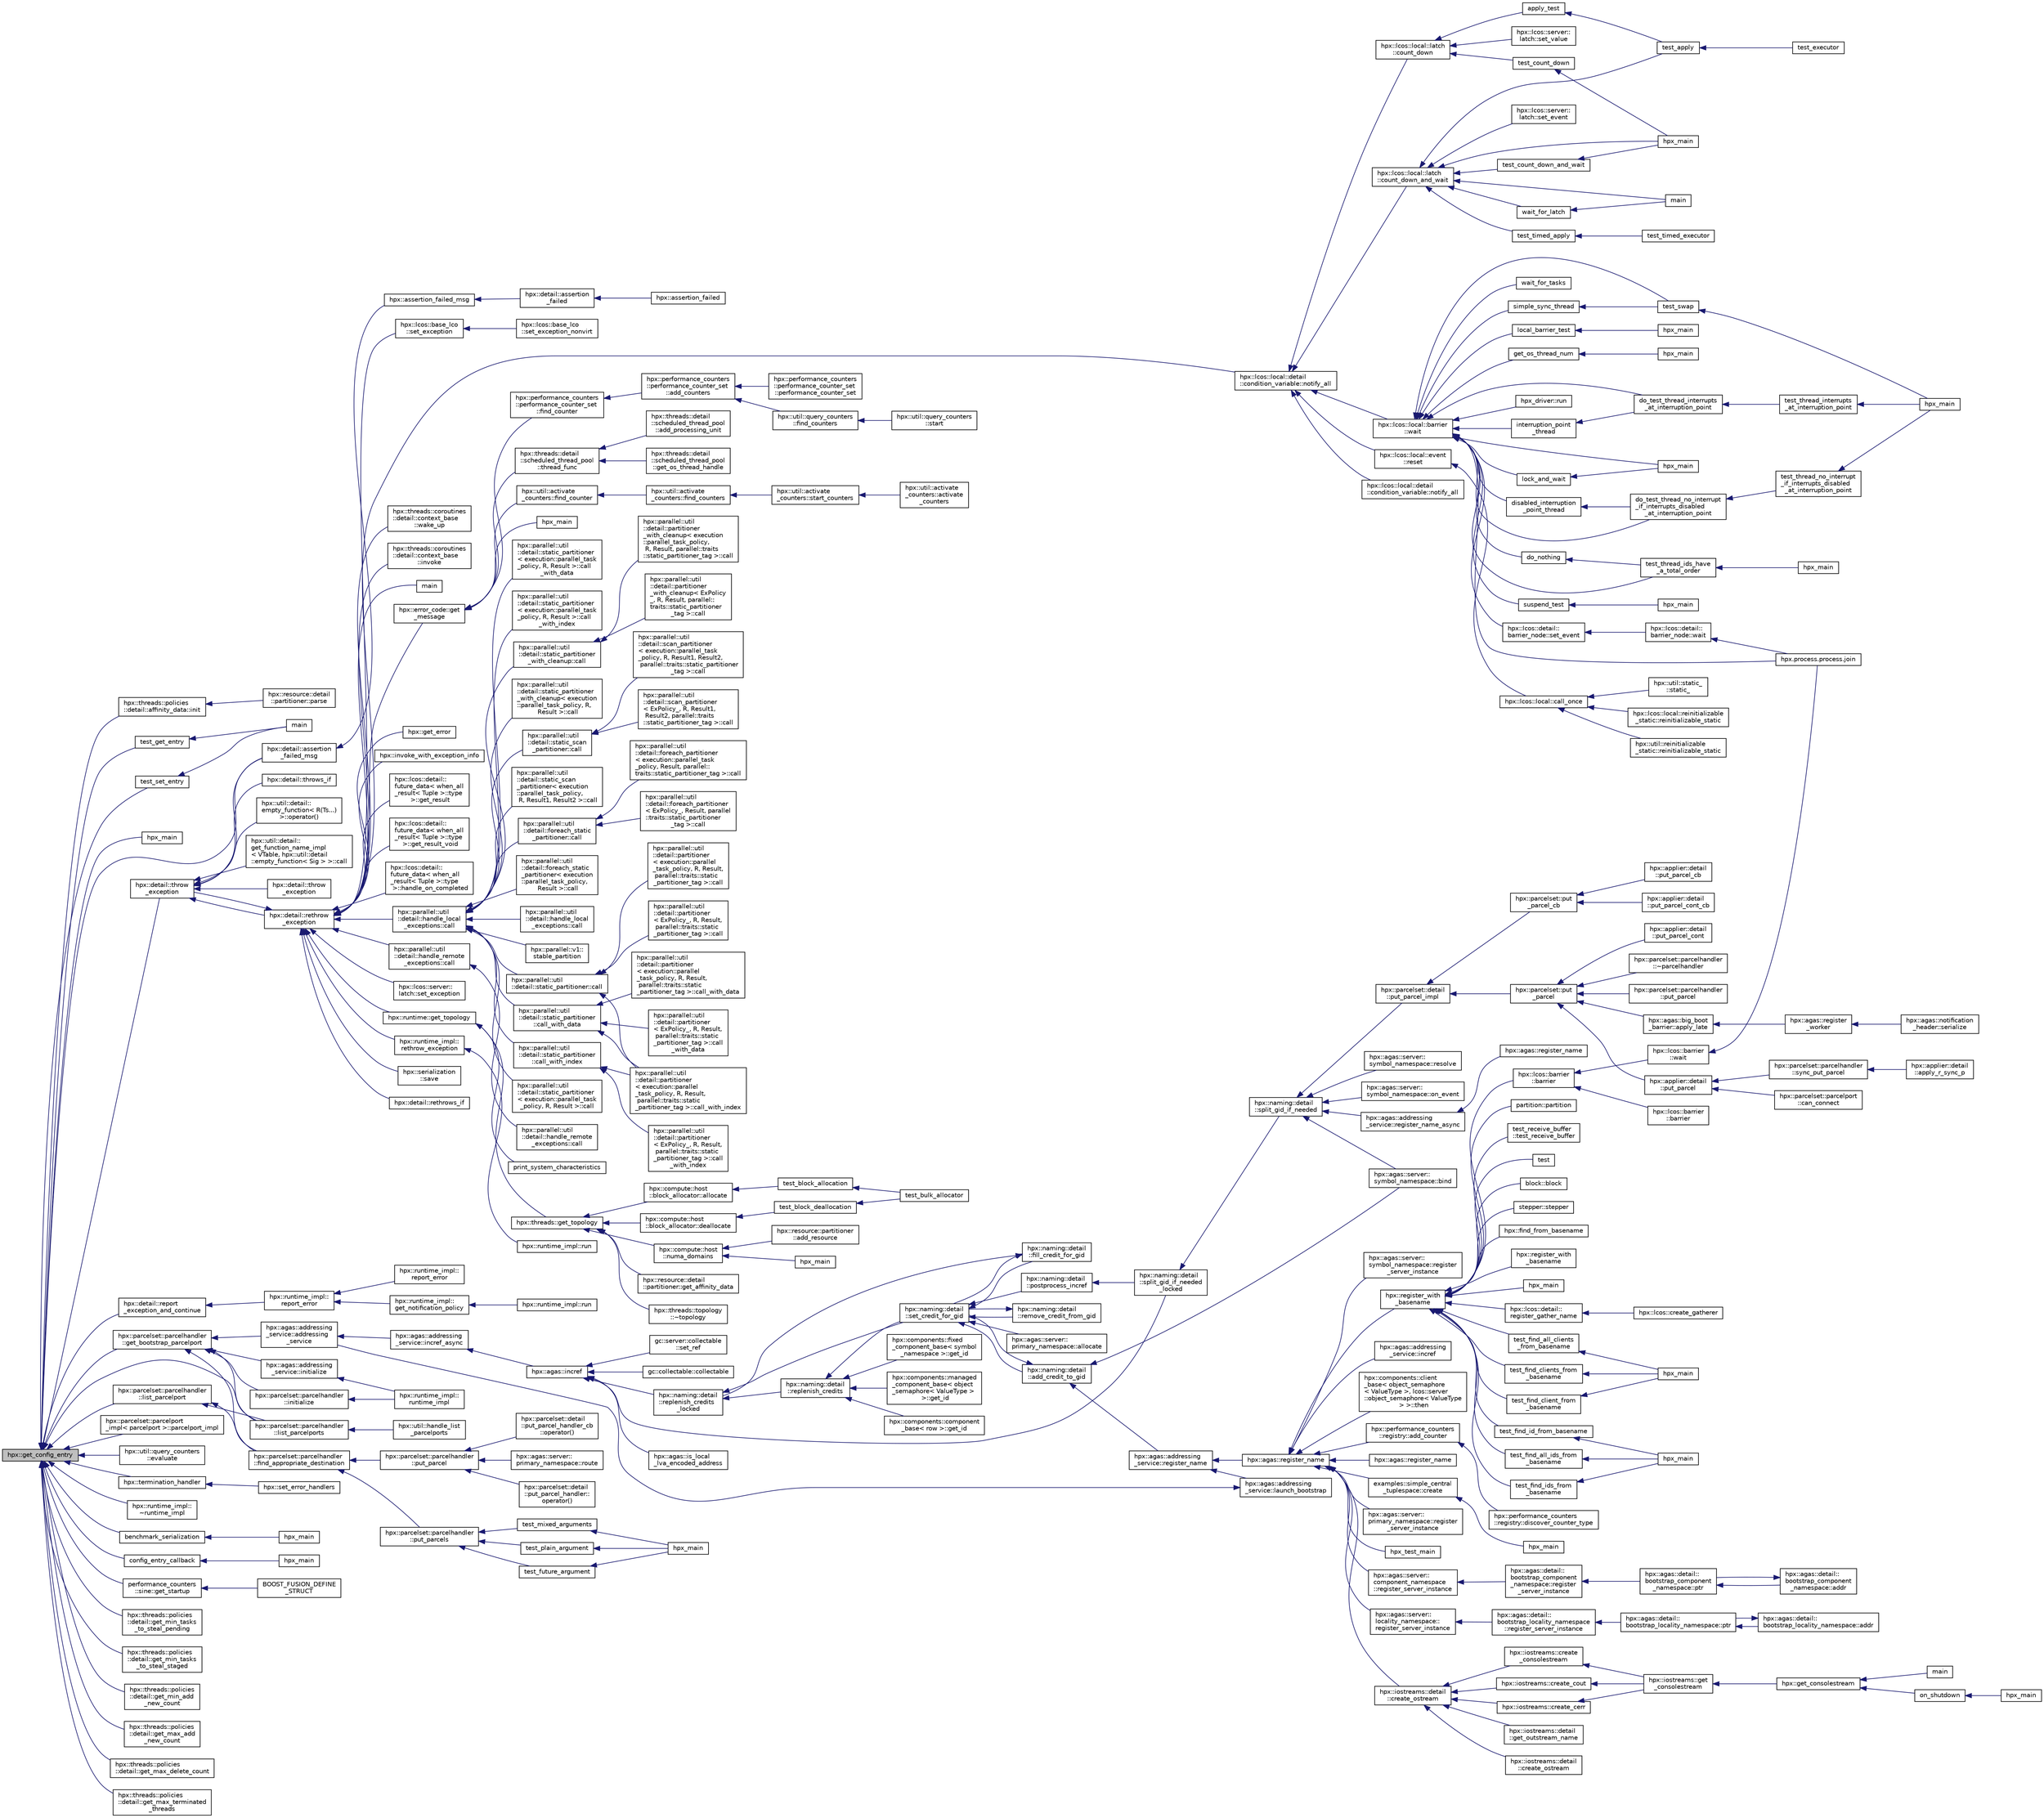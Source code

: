 digraph "hpx::get_config_entry"
{
  edge [fontname="Helvetica",fontsize="10",labelfontname="Helvetica",labelfontsize="10"];
  node [fontname="Helvetica",fontsize="10",shape=record];
  rankdir="LR";
  Node4919 [label="hpx::get_config_entry",height=0.2,width=0.4,color="black", fillcolor="grey75", style="filled", fontcolor="black"];
  Node4919 -> Node4920 [dir="back",color="midnightblue",fontsize="10",style="solid",fontname="Helvetica"];
  Node4920 [label="hpx::threads::policies\l::detail::affinity_data::init",height=0.2,width=0.4,color="black", fillcolor="white", style="filled",URL="$d7/d9b/structhpx_1_1threads_1_1policies_1_1detail_1_1affinity__data.html#af1b5d1af92b58e065b42048f9114f107"];
  Node4920 -> Node4921 [dir="back",color="midnightblue",fontsize="10",style="solid",fontname="Helvetica"];
  Node4921 [label="hpx::resource::detail\l::partitioner::parse",height=0.2,width=0.4,color="black", fillcolor="white", style="filled",URL="$d0/dab/classhpx_1_1resource_1_1detail_1_1partitioner.html#a8319dd5018945e7d493f7a6d88a6ca02"];
  Node4919 -> Node4922 [dir="back",color="midnightblue",fontsize="10",style="solid",fontname="Helvetica"];
  Node4922 [label="test_get_entry",height=0.2,width=0.4,color="black", fillcolor="white", style="filled",URL="$d8/dca/config__entry_8cpp.html#ad8e9eb11ed7126448958133601797c86"];
  Node4922 -> Node4923 [dir="back",color="midnightblue",fontsize="10",style="solid",fontname="Helvetica"];
  Node4923 [label="main",height=0.2,width=0.4,color="black", fillcolor="white", style="filled",URL="$d8/dca/config__entry_8cpp.html#a0ddf1224851353fc92bfbff6f499fa97"];
  Node4919 -> Node4924 [dir="back",color="midnightblue",fontsize="10",style="solid",fontname="Helvetica"];
  Node4924 [label="test_set_entry",height=0.2,width=0.4,color="black", fillcolor="white", style="filled",URL="$d8/dca/config__entry_8cpp.html#aeda7a9c06d7b614d53af495914f68a49"];
  Node4924 -> Node4923 [dir="back",color="midnightblue",fontsize="10",style="solid",fontname="Helvetica"];
  Node4919 -> Node4925 [dir="back",color="midnightblue",fontsize="10",style="solid",fontname="Helvetica"];
  Node4925 [label="hpx_main",height=0.2,width=0.4,color="black", fillcolor="white", style="filled",URL="$d9/d26/configuration__1572_8cpp.html#ab1825231fb9efbfb464404767c072654"];
  Node4919 -> Node4926 [dir="back",color="midnightblue",fontsize="10",style="solid",fontname="Helvetica"];
  Node4926 [label="hpx::detail::throw\l_exception",height=0.2,width=0.4,color="black", fillcolor="white", style="filled",URL="$d5/dbe/namespacehpx_1_1detail.html#a6366f24c7da7fddd56679cb4f108689d"];
  Node4926 -> Node4927 [dir="back",color="midnightblue",fontsize="10",style="solid",fontname="Helvetica"];
  Node4927 [label="hpx::util::detail::\lempty_function\< R(Ts...)\l\>::operator()",height=0.2,width=0.4,color="black", fillcolor="white", style="filled",URL="$d8/d21/structhpx_1_1util_1_1detail_1_1empty__function_3_01_r_07_ts_8_8_8_08_4.html#adb431a3cceb8571dc9585ee569785162"];
  Node4926 -> Node4928 [dir="back",color="midnightblue",fontsize="10",style="solid",fontname="Helvetica"];
  Node4928 [label="hpx::util::detail::\lget_function_name_impl\l\< VTable, hpx::util::detail\l::empty_function\< Sig \> \>::call",height=0.2,width=0.4,color="black", fillcolor="white", style="filled",URL="$d0/dd7/structhpx_1_1util_1_1detail_1_1get__function__name__impl_3_01_v_table_00_01hpx_1_1util_1_1detail8e73ebb974234b85000c33f4ae0f5f16.html#a75bf9540c81f7b5e41183f3205c12a62"];
  Node4926 -> Node4929 [dir="back",color="midnightblue",fontsize="10",style="solid",fontname="Helvetica"];
  Node4929 [label="hpx::detail::assertion\l_failed_msg",height=0.2,width=0.4,color="black", fillcolor="white", style="filled",URL="$d5/dbe/namespacehpx_1_1detail.html#a078ade6d283dcb816b9295092df8bd7b"];
  Node4929 -> Node4930 [dir="back",color="midnightblue",fontsize="10",style="solid",fontname="Helvetica"];
  Node4930 [label="hpx::assertion_failed_msg",height=0.2,width=0.4,color="black", fillcolor="white", style="filled",URL="$d8/d83/namespacehpx.html#a89481420ff4aeab8c105f891a54d05e7"];
  Node4930 -> Node4931 [dir="back",color="midnightblue",fontsize="10",style="solid",fontname="Helvetica"];
  Node4931 [label="hpx::detail::assertion\l_failed",height=0.2,width=0.4,color="black", fillcolor="white", style="filled",URL="$d5/dbe/namespacehpx_1_1detail.html#a2d17d424c0a0fe9531ed345e974276e2"];
  Node4931 -> Node4932 [dir="back",color="midnightblue",fontsize="10",style="solid",fontname="Helvetica"];
  Node4932 [label="hpx::assertion_failed",height=0.2,width=0.4,color="black", fillcolor="white", style="filled",URL="$d8/d83/namespacehpx.html#a28fef0a5f0bb88b48bb37829d1efeb83"];
  Node4926 -> Node4933 [dir="back",color="midnightblue",fontsize="10",style="solid",fontname="Helvetica"];
  Node4933 [label="hpx::detail::throw\l_exception",height=0.2,width=0.4,color="black", fillcolor="white", style="filled",URL="$d5/dbe/namespacehpx_1_1detail.html#afe2ffcad03076b9ff496b50d1d8945b2"];
  Node4926 -> Node4934 [dir="back",color="midnightblue",fontsize="10",style="solid",fontname="Helvetica"];
  Node4934 [label="hpx::detail::rethrow\l_exception",height=0.2,width=0.4,color="black", fillcolor="white", style="filled",URL="$d5/dbe/namespacehpx_1_1detail.html#aee8c9834a58f5c303ab3458b3b47d557"];
  Node4934 -> Node4935 [dir="back",color="midnightblue",fontsize="10",style="solid",fontname="Helvetica"];
  Node4935 [label="hpx::lcos::base_lco\l::set_exception",height=0.2,width=0.4,color="black", fillcolor="white", style="filled",URL="$d4/d89/classhpx_1_1lcos_1_1base__lco.html#a85408899df98b05ceeb1aac31713f84d"];
  Node4935 -> Node4936 [dir="back",color="midnightblue",fontsize="10",style="solid",fontname="Helvetica"];
  Node4936 [label="hpx::lcos::base_lco\l::set_exception_nonvirt",height=0.2,width=0.4,color="black", fillcolor="white", style="filled",URL="$d4/d89/classhpx_1_1lcos_1_1base__lco.html#a969b5d5ecc77e759c713a0bb7a9d39fa"];
  Node4934 -> Node4937 [dir="back",color="midnightblue",fontsize="10",style="solid",fontname="Helvetica"];
  Node4937 [label="hpx::lcos::local::detail\l::condition_variable::notify_all",height=0.2,width=0.4,color="black", fillcolor="white", style="filled",URL="$d2/d39/classhpx_1_1lcos_1_1local_1_1detail_1_1condition__variable.html#adb0b4abe6f75aa3fad397b6a556ff1ae"];
  Node4937 -> Node4938 [dir="back",color="midnightblue",fontsize="10",style="solid",fontname="Helvetica"];
  Node4938 [label="hpx::lcos::local::detail\l::condition_variable::notify_all",height=0.2,width=0.4,color="black", fillcolor="white", style="filled",URL="$d2/d39/classhpx_1_1lcos_1_1local_1_1detail_1_1condition__variable.html#ae669c43530443e8852760f51f0ee3862"];
  Node4937 -> Node4939 [dir="back",color="midnightblue",fontsize="10",style="solid",fontname="Helvetica"];
  Node4939 [label="hpx::lcos::local::event\l::reset",height=0.2,width=0.4,color="black", fillcolor="white", style="filled",URL="$d2/d08/classhpx_1_1lcos_1_1local_1_1event.html#a1705a352cfae05961fe1f5c112199554",tooltip="Reset the event. "];
  Node4939 -> Node4940 [dir="back",color="midnightblue",fontsize="10",style="solid",fontname="Helvetica"];
  Node4940 [label="hpx::lcos::local::call_once",height=0.2,width=0.4,color="black", fillcolor="white", style="filled",URL="$d0/d47/namespacehpx_1_1lcos_1_1local.html#a3fa67464391720578b24d35907853756"];
  Node4940 -> Node4941 [dir="back",color="midnightblue",fontsize="10",style="solid",fontname="Helvetica"];
  Node4941 [label="hpx::lcos::local::reinitializable\l_static::reinitializable_static",height=0.2,width=0.4,color="black", fillcolor="white", style="filled",URL="$d4/d04/structhpx_1_1lcos_1_1local_1_1reinitializable__static.html#a5be89efcb123484e955a72ee512d0ea2"];
  Node4940 -> Node4942 [dir="back",color="midnightblue",fontsize="10",style="solid",fontname="Helvetica"];
  Node4942 [label="hpx::util::reinitializable\l_static::reinitializable_static",height=0.2,width=0.4,color="black", fillcolor="white", style="filled",URL="$d2/db7/structhpx_1_1util_1_1reinitializable__static.html#a8ebb2d00ae9b9ed3bef5751a326e57b3"];
  Node4940 -> Node4943 [dir="back",color="midnightblue",fontsize="10",style="solid",fontname="Helvetica"];
  Node4943 [label="hpx::util::static_\l::static_",height=0.2,width=0.4,color="black", fillcolor="white", style="filled",URL="$d3/dbb/structhpx_1_1util_1_1static__.html#a469d6f838e6368a1517bc1082099b8da"];
  Node4937 -> Node4944 [dir="back",color="midnightblue",fontsize="10",style="solid",fontname="Helvetica"];
  Node4944 [label="hpx::lcos::local::latch\l::count_down_and_wait",height=0.2,width=0.4,color="black", fillcolor="white", style="filled",URL="$dd/de7/classhpx_1_1lcos_1_1local_1_1latch.html#adefe7460a4205b19b2d7db2390673685"];
  Node4944 -> Node4945 [dir="back",color="midnightblue",fontsize="10",style="solid",fontname="Helvetica"];
  Node4945 [label="wait_for_latch",height=0.2,width=0.4,color="black", fillcolor="white", style="filled",URL="$d3/dd4/enumerate__threads_8cpp.html#a1044b11869f3225fc64846d4674c34a0"];
  Node4945 -> Node4946 [dir="back",color="midnightblue",fontsize="10",style="solid",fontname="Helvetica"];
  Node4946 [label="main",height=0.2,width=0.4,color="black", fillcolor="white", style="filled",URL="$d3/dd4/enumerate__threads_8cpp.html#ae66f6b31b5ad750f1fe042a706a4e3d4"];
  Node4944 -> Node4946 [dir="back",color="midnightblue",fontsize="10",style="solid",fontname="Helvetica"];
  Node4944 -> Node4947 [dir="back",color="midnightblue",fontsize="10",style="solid",fontname="Helvetica"];
  Node4947 [label="hpx::lcos::server::\llatch::set_event",height=0.2,width=0.4,color="black", fillcolor="white", style="filled",URL="$d7/d72/classhpx_1_1lcos_1_1server_1_1latch.html#ad456d4a188574ebc6bdb53f626cb8b27"];
  Node4944 -> Node4948 [dir="back",color="midnightblue",fontsize="10",style="solid",fontname="Helvetica"];
  Node4948 [label="test_count_down_and_wait",height=0.2,width=0.4,color="black", fillcolor="white", style="filled",URL="$d4/db4/local__latch_8cpp.html#a835e7630881efa4fb379972b0dc2fdb1"];
  Node4948 -> Node4949 [dir="back",color="midnightblue",fontsize="10",style="solid",fontname="Helvetica"];
  Node4949 [label="hpx_main",height=0.2,width=0.4,color="black", fillcolor="white", style="filled",URL="$d4/db4/local__latch_8cpp.html#aefd26dd818037509b2241068d57e3e1d"];
  Node4944 -> Node4949 [dir="back",color="midnightblue",fontsize="10",style="solid",fontname="Helvetica"];
  Node4944 -> Node4950 [dir="back",color="midnightblue",fontsize="10",style="solid",fontname="Helvetica"];
  Node4950 [label="test_apply",height=0.2,width=0.4,color="black", fillcolor="white", style="filled",URL="$d8/d83/minimal__async__executor_8cpp.html#a5f84f0aa2a8c7b97a91aff6d6eb013fc"];
  Node4950 -> Node4951 [dir="back",color="midnightblue",fontsize="10",style="solid",fontname="Helvetica"];
  Node4951 [label="test_executor",height=0.2,width=0.4,color="black", fillcolor="white", style="filled",URL="$d8/d83/minimal__async__executor_8cpp.html#a12065ee56eec28d3895ba316405a7116"];
  Node4944 -> Node4952 [dir="back",color="midnightblue",fontsize="10",style="solid",fontname="Helvetica"];
  Node4952 [label="test_timed_apply",height=0.2,width=0.4,color="black", fillcolor="white", style="filled",URL="$d7/de3/minimal__timed__async__executor_8cpp.html#a4efa415d3bbbec720c16e167505810e9"];
  Node4952 -> Node4953 [dir="back",color="midnightblue",fontsize="10",style="solid",fontname="Helvetica"];
  Node4953 [label="test_timed_executor",height=0.2,width=0.4,color="black", fillcolor="white", style="filled",URL="$d7/de3/minimal__timed__async__executor_8cpp.html#a4e2d002d587a77e84eb27f1f903f5094"];
  Node4937 -> Node4954 [dir="back",color="midnightblue",fontsize="10",style="solid",fontname="Helvetica"];
  Node4954 [label="hpx::lcos::local::latch\l::count_down",height=0.2,width=0.4,color="black", fillcolor="white", style="filled",URL="$dd/de7/classhpx_1_1lcos_1_1local_1_1latch.html#aef25cea98d12a646af282d0251583d53"];
  Node4954 -> Node4955 [dir="back",color="midnightblue",fontsize="10",style="solid",fontname="Helvetica"];
  Node4955 [label="hpx::lcos::server::\llatch::set_value",height=0.2,width=0.4,color="black", fillcolor="white", style="filled",URL="$d7/d72/classhpx_1_1lcos_1_1server_1_1latch.html#a547d6f9581fc315e3ab990be67bfa5eb",tooltip="This is invoked whenever the count_down() function is called. "];
  Node4954 -> Node4956 [dir="back",color="midnightblue",fontsize="10",style="solid",fontname="Helvetica"];
  Node4956 [label="test_count_down",height=0.2,width=0.4,color="black", fillcolor="white", style="filled",URL="$d4/db4/local__latch_8cpp.html#a6920c9633d0c95c497d3a4ee446a2bc5"];
  Node4956 -> Node4949 [dir="back",color="midnightblue",fontsize="10",style="solid",fontname="Helvetica"];
  Node4954 -> Node4957 [dir="back",color="midnightblue",fontsize="10",style="solid",fontname="Helvetica"];
  Node4957 [label="apply_test",height=0.2,width=0.4,color="black", fillcolor="white", style="filled",URL="$d8/d83/minimal__async__executor_8cpp.html#a7e42b6242cfc769ca209a7d7db8e7f16"];
  Node4957 -> Node4950 [dir="back",color="midnightblue",fontsize="10",style="solid",fontname="Helvetica"];
  Node4937 -> Node4958 [dir="back",color="midnightblue",fontsize="10",style="solid",fontname="Helvetica"];
  Node4958 [label="hpx::lcos::local::barrier\l::wait",height=0.2,width=0.4,color="black", fillcolor="white", style="filled",URL="$da/d43/classhpx_1_1lcos_1_1local_1_1barrier.html#ae3374c182ffd12c9975963139b6f9255"];
  Node4958 -> Node4959 [dir="back",color="midnightblue",fontsize="10",style="solid",fontname="Helvetica"];
  Node4959 [label="hpx::lcos::detail::\lbarrier_node::set_event",height=0.2,width=0.4,color="black", fillcolor="white", style="filled",URL="$dc/dd7/structhpx_1_1lcos_1_1detail_1_1barrier__node.html#a7c4df1612298d6bca82818ad1ab263e7"];
  Node4959 -> Node4960 [dir="back",color="midnightblue",fontsize="10",style="solid",fontname="Helvetica"];
  Node4960 [label="hpx::lcos::detail::\lbarrier_node::wait",height=0.2,width=0.4,color="black", fillcolor="white", style="filled",URL="$dc/dd7/structhpx_1_1lcos_1_1detail_1_1barrier__node.html#aa4e3bd2f6143714f869892b8e992c45e"];
  Node4960 -> Node4961 [dir="back",color="midnightblue",fontsize="10",style="solid",fontname="Helvetica"];
  Node4961 [label="hpx.process.process.join",height=0.2,width=0.4,color="black", fillcolor="white", style="filled",URL="$d3/d41/classhpx_1_1process_1_1process.html#acc7ec4687f3bf5ae121ef7b494d991d8"];
  Node4958 -> Node4962 [dir="back",color="midnightblue",fontsize="10",style="solid",fontname="Helvetica"];
  Node4962 [label="lock_and_wait",height=0.2,width=0.4,color="black", fillcolor="white", style="filled",URL="$d5/dca/hpx__thread__phase_8cpp.html#a33ae614742af7a5d14a763390f10b5ce"];
  Node4962 -> Node4963 [dir="back",color="midnightblue",fontsize="10",style="solid",fontname="Helvetica"];
  Node4963 [label="hpx_main",height=0.2,width=0.4,color="black", fillcolor="white", style="filled",URL="$d5/dca/hpx__thread__phase_8cpp.html#aaf67a3863f19ff7033e239ebb1204fb7"];
  Node4958 -> Node4963 [dir="back",color="midnightblue",fontsize="10",style="solid",fontname="Helvetica"];
  Node4958 -> Node4964 [dir="back",color="midnightblue",fontsize="10",style="solid",fontname="Helvetica"];
  Node4964 [label="hpx_driver::run",height=0.2,width=0.4,color="black", fillcolor="white", style="filled",URL="$df/d10/structhpx__driver.html#a18f4851aebac8f2b382fae393675108f"];
  Node4958 -> Node4965 [dir="back",color="midnightblue",fontsize="10",style="solid",fontname="Helvetica"];
  Node4965 [label="local_barrier_test",height=0.2,width=0.4,color="black", fillcolor="white", style="filled",URL="$d2/db4/tests_2unit_2lcos_2local__barrier_8cpp.html#aa0780d94f0cd2b7fb0085691df108c5d"];
  Node4965 -> Node4966 [dir="back",color="midnightblue",fontsize="10",style="solid",fontname="Helvetica"];
  Node4966 [label="hpx_main",height=0.2,width=0.4,color="black", fillcolor="white", style="filled",URL="$d2/db4/tests_2unit_2lcos_2local__barrier_8cpp.html#aaf67a3863f19ff7033e239ebb1204fb7"];
  Node4958 -> Node4967 [dir="back",color="midnightblue",fontsize="10",style="solid",fontname="Helvetica"];
  Node4967 [label="get_os_thread_num",height=0.2,width=0.4,color="black", fillcolor="white", style="filled",URL="$d2/dfb/os__thread__num_8cpp.html#a4e93c08a1dab5895036ff150c5cbf0aa"];
  Node4967 -> Node4968 [dir="back",color="midnightblue",fontsize="10",style="solid",fontname="Helvetica"];
  Node4968 [label="hpx_main",height=0.2,width=0.4,color="black", fillcolor="white", style="filled",URL="$d2/dfb/os__thread__num_8cpp.html#aaf67a3863f19ff7033e239ebb1204fb7"];
  Node4958 -> Node4961 [dir="back",color="midnightblue",fontsize="10",style="solid",fontname="Helvetica"];
  Node4958 -> Node4969 [dir="back",color="midnightblue",fontsize="10",style="solid",fontname="Helvetica"];
  Node4969 [label="interruption_point\l_thread",height=0.2,width=0.4,color="black", fillcolor="white", style="filled",URL="$d0/d4e/tests_2unit_2threads_2thread_8cpp.html#a4ed7731f04404da6ea18c2204329f7cb"];
  Node4969 -> Node4970 [dir="back",color="midnightblue",fontsize="10",style="solid",fontname="Helvetica"];
  Node4970 [label="do_test_thread_interrupts\l_at_interruption_point",height=0.2,width=0.4,color="black", fillcolor="white", style="filled",URL="$d0/d4e/tests_2unit_2threads_2thread_8cpp.html#a1592be75203d2ef54f0a19832cacecf8"];
  Node4970 -> Node4971 [dir="back",color="midnightblue",fontsize="10",style="solid",fontname="Helvetica"];
  Node4971 [label="test_thread_interrupts\l_at_interruption_point",height=0.2,width=0.4,color="black", fillcolor="white", style="filled",URL="$d0/d4e/tests_2unit_2threads_2thread_8cpp.html#a4a6a8c2918dcd825da0102f3a63bf24a"];
  Node4971 -> Node4972 [dir="back",color="midnightblue",fontsize="10",style="solid",fontname="Helvetica"];
  Node4972 [label="hpx_main",height=0.2,width=0.4,color="black", fillcolor="white", style="filled",URL="$d0/d4e/tests_2unit_2threads_2thread_8cpp.html#a255f773d830db5ca937cff11c2692fa2"];
  Node4958 -> Node4970 [dir="back",color="midnightblue",fontsize="10",style="solid",fontname="Helvetica"];
  Node4958 -> Node4973 [dir="back",color="midnightblue",fontsize="10",style="solid",fontname="Helvetica"];
  Node4973 [label="disabled_interruption\l_point_thread",height=0.2,width=0.4,color="black", fillcolor="white", style="filled",URL="$d0/d4e/tests_2unit_2threads_2thread_8cpp.html#a36cf1f1e669661313a3a2657b174f7c2"];
  Node4973 -> Node4974 [dir="back",color="midnightblue",fontsize="10",style="solid",fontname="Helvetica"];
  Node4974 [label="do_test_thread_no_interrupt\l_if_interrupts_disabled\l_at_interruption_point",height=0.2,width=0.4,color="black", fillcolor="white", style="filled",URL="$d0/d4e/tests_2unit_2threads_2thread_8cpp.html#a83a3b29d9f2edb5952625e72f9651985"];
  Node4974 -> Node4975 [dir="back",color="midnightblue",fontsize="10",style="solid",fontname="Helvetica"];
  Node4975 [label="test_thread_no_interrupt\l_if_interrupts_disabled\l_at_interruption_point",height=0.2,width=0.4,color="black", fillcolor="white", style="filled",URL="$d0/d4e/tests_2unit_2threads_2thread_8cpp.html#ae8589f467c87f24293dd95710b4d8374"];
  Node4975 -> Node4972 [dir="back",color="midnightblue",fontsize="10",style="solid",fontname="Helvetica"];
  Node4958 -> Node4974 [dir="back",color="midnightblue",fontsize="10",style="solid",fontname="Helvetica"];
  Node4958 -> Node4976 [dir="back",color="midnightblue",fontsize="10",style="solid",fontname="Helvetica"];
  Node4976 [label="simple_sync_thread",height=0.2,width=0.4,color="black", fillcolor="white", style="filled",URL="$d0/d4e/tests_2unit_2threads_2thread_8cpp.html#aafe091deb4ce014ec0d8354ca4219cb3"];
  Node4976 -> Node4977 [dir="back",color="midnightblue",fontsize="10",style="solid",fontname="Helvetica"];
  Node4977 [label="test_swap",height=0.2,width=0.4,color="black", fillcolor="white", style="filled",URL="$d0/d4e/tests_2unit_2threads_2thread_8cpp.html#aa9645d2d1912efd27e83867429e862d0"];
  Node4977 -> Node4972 [dir="back",color="midnightblue",fontsize="10",style="solid",fontname="Helvetica"];
  Node4958 -> Node4977 [dir="back",color="midnightblue",fontsize="10",style="solid",fontname="Helvetica"];
  Node4958 -> Node4978 [dir="back",color="midnightblue",fontsize="10",style="solid",fontname="Helvetica"];
  Node4978 [label="do_nothing",height=0.2,width=0.4,color="black", fillcolor="white", style="filled",URL="$df/d88/thread__id_8cpp.html#ad27c188384788837a2a71dde38635725"];
  Node4978 -> Node4979 [dir="back",color="midnightblue",fontsize="10",style="solid",fontname="Helvetica"];
  Node4979 [label="test_thread_ids_have\l_a_total_order",height=0.2,width=0.4,color="black", fillcolor="white", style="filled",URL="$df/d88/thread__id_8cpp.html#a95604be93f5422b5bc87778cff21bde1"];
  Node4979 -> Node4980 [dir="back",color="midnightblue",fontsize="10",style="solid",fontname="Helvetica"];
  Node4980 [label="hpx_main",height=0.2,width=0.4,color="black", fillcolor="white", style="filled",URL="$df/d88/thread__id_8cpp.html#a255f773d830db5ca937cff11c2692fa2"];
  Node4958 -> Node4979 [dir="back",color="midnightblue",fontsize="10",style="solid",fontname="Helvetica"];
  Node4958 -> Node4981 [dir="back",color="midnightblue",fontsize="10",style="solid",fontname="Helvetica"];
  Node4981 [label="suspend_test",height=0.2,width=0.4,color="black", fillcolor="white", style="filled",URL="$db/d59/thread__suspend__duration_8cpp.html#a51db1109c6dea5b277ccfc6e1a2e0a18"];
  Node4981 -> Node4982 [dir="back",color="midnightblue",fontsize="10",style="solid",fontname="Helvetica"];
  Node4982 [label="hpx_main",height=0.2,width=0.4,color="black", fillcolor="white", style="filled",URL="$db/d59/thread__suspend__duration_8cpp.html#aaf67a3863f19ff7033e239ebb1204fb7"];
  Node4958 -> Node4983 [dir="back",color="midnightblue",fontsize="10",style="solid",fontname="Helvetica"];
  Node4983 [label="wait_for_tasks",height=0.2,width=0.4,color="black", fillcolor="white", style="filled",URL="$df/de1/timed__task__spawn_8cpp.html#a9343f118f9876c51c2ce9a733a41320f"];
  Node4934 -> Node4984 [dir="back",color="midnightblue",fontsize="10",style="solid",fontname="Helvetica"];
  Node4984 [label="hpx::threads::coroutines\l::detail::context_base\l::wake_up",height=0.2,width=0.4,color="black", fillcolor="white", style="filled",URL="$db/d5b/classhpx_1_1threads_1_1coroutines_1_1detail_1_1context__base.html#a8f68992ba47147b3cf0d986cb3c00cac"];
  Node4934 -> Node4985 [dir="back",color="midnightblue",fontsize="10",style="solid",fontname="Helvetica"];
  Node4985 [label="hpx::threads::coroutines\l::detail::context_base\l::invoke",height=0.2,width=0.4,color="black", fillcolor="white", style="filled",URL="$db/d5b/classhpx_1_1threads_1_1coroutines_1_1detail_1_1context__base.html#a4551597fa028f3591d03b0812e4a9915"];
  Node4934 -> Node4986 [dir="back",color="midnightblue",fontsize="10",style="solid",fontname="Helvetica"];
  Node4986 [label="main",height=0.2,width=0.4,color="black", fillcolor="white", style="filled",URL="$d7/d51/cxx11__std__exception__ptr_8cpp.html#ae66f6b31b5ad750f1fe042a706a4e3d4"];
  Node4934 -> Node4987 [dir="back",color="midnightblue",fontsize="10",style="solid",fontname="Helvetica"];
  Node4987 [label="hpx::error_code::get\l_message",height=0.2,width=0.4,color="black", fillcolor="white", style="filled",URL="$d0/ddf/classhpx_1_1error__code.html#a70ab613bf2dfd57edc658b4acc680a63"];
  Node4987 -> Node4988 [dir="back",color="midnightblue",fontsize="10",style="solid",fontname="Helvetica"];
  Node4988 [label="hpx::util::activate\l_counters::find_counter",height=0.2,width=0.4,color="black", fillcolor="white", style="filled",URL="$d9/d0b/classhpx_1_1util_1_1activate__counters.html#acc7f93dc5cd3bf46dbcfbe72012f2ff6"];
  Node4988 -> Node4989 [dir="back",color="midnightblue",fontsize="10",style="solid",fontname="Helvetica"];
  Node4989 [label="hpx::util::activate\l_counters::find_counters",height=0.2,width=0.4,color="black", fillcolor="white", style="filled",URL="$d9/d0b/classhpx_1_1util_1_1activate__counters.html#a797f766dd5e2416f54a5a91b267bedd4"];
  Node4989 -> Node4990 [dir="back",color="midnightblue",fontsize="10",style="solid",fontname="Helvetica"];
  Node4990 [label="hpx::util::activate\l_counters::start_counters",height=0.2,width=0.4,color="black", fillcolor="white", style="filled",URL="$d9/d0b/classhpx_1_1util_1_1activate__counters.html#af2193bbb81054707baea1f8f19d63ddf"];
  Node4990 -> Node4991 [dir="back",color="midnightblue",fontsize="10",style="solid",fontname="Helvetica"];
  Node4991 [label="hpx::util::activate\l_counters::activate\l_counters",height=0.2,width=0.4,color="black", fillcolor="white", style="filled",URL="$d9/d0b/classhpx_1_1util_1_1activate__counters.html#a58030114fe706c120ec4d6d793da25d7"];
  Node4987 -> Node4992 [dir="back",color="midnightblue",fontsize="10",style="solid",fontname="Helvetica"];
  Node4992 [label="hpx_main",height=0.2,width=0.4,color="black", fillcolor="white", style="filled",URL="$d9/d96/error__handling_8cpp.html#aefd26dd818037509b2241068d57e3e1d"];
  Node4987 -> Node4993 [dir="back",color="midnightblue",fontsize="10",style="solid",fontname="Helvetica"];
  Node4993 [label="hpx::performance_counters\l::performance_counter_set\l::find_counter",height=0.2,width=0.4,color="black", fillcolor="white", style="filled",URL="$df/d08/classhpx_1_1performance__counters_1_1performance__counter__set.html#a848fe9c57582888c33da9340854c43ae"];
  Node4993 -> Node4994 [dir="back",color="midnightblue",fontsize="10",style="solid",fontname="Helvetica"];
  Node4994 [label="hpx::performance_counters\l::performance_counter_set\l::add_counters",height=0.2,width=0.4,color="black", fillcolor="white", style="filled",URL="$df/d08/classhpx_1_1performance__counters_1_1performance__counter__set.html#a82a5e55260f2b6380aea7a67db23ee37"];
  Node4994 -> Node4995 [dir="back",color="midnightblue",fontsize="10",style="solid",fontname="Helvetica"];
  Node4995 [label="hpx::performance_counters\l::performance_counter_set\l::performance_counter_set",height=0.2,width=0.4,color="black", fillcolor="white", style="filled",URL="$df/d08/classhpx_1_1performance__counters_1_1performance__counter__set.html#a98a228aa71d402b00fb39dcd660aa80f"];
  Node4994 -> Node4996 [dir="back",color="midnightblue",fontsize="10",style="solid",fontname="Helvetica"];
  Node4996 [label="hpx::util::query_counters\l::find_counters",height=0.2,width=0.4,color="black", fillcolor="white", style="filled",URL="$de/ddf/classhpx_1_1util_1_1query__counters.html#a5348e11b9ef51989bcebe43621816a28"];
  Node4996 -> Node4997 [dir="back",color="midnightblue",fontsize="10",style="solid",fontname="Helvetica"];
  Node4997 [label="hpx::util::query_counters\l::start",height=0.2,width=0.4,color="black", fillcolor="white", style="filled",URL="$de/ddf/classhpx_1_1util_1_1query__counters.html#aa24a6ab24531938c6bd7b143bc8857ad"];
  Node4987 -> Node4998 [dir="back",color="midnightblue",fontsize="10",style="solid",fontname="Helvetica"];
  Node4998 [label="hpx::threads::detail\l::scheduled_thread_pool\l::thread_func",height=0.2,width=0.4,color="black", fillcolor="white", style="filled",URL="$d2/df7/classhpx_1_1threads_1_1detail_1_1scheduled__thread__pool.html#a32d8c1d6d55b20d42149c5710792142f"];
  Node4998 -> Node4999 [dir="back",color="midnightblue",fontsize="10",style="solid",fontname="Helvetica"];
  Node4999 [label="hpx::threads::detail\l::scheduled_thread_pool\l::get_os_thread_handle",height=0.2,width=0.4,color="black", fillcolor="white", style="filled",URL="$d2/df7/classhpx_1_1threads_1_1detail_1_1scheduled__thread__pool.html#a18f2b38df9ce10cde72b3a19174b18fe"];
  Node4998 -> Node5000 [dir="back",color="midnightblue",fontsize="10",style="solid",fontname="Helvetica"];
  Node5000 [label="hpx::threads::detail\l::scheduled_thread_pool\l::add_processing_unit",height=0.2,width=0.4,color="black", fillcolor="white", style="filled",URL="$d2/df7/classhpx_1_1threads_1_1detail_1_1scheduled__thread__pool.html#a83df1a54306c268c2cc95d0c4b9b9eb6"];
  Node4934 -> Node4926 [dir="back",color="midnightblue",fontsize="10",style="solid",fontname="Helvetica"];
  Node4934 -> Node5001 [dir="back",color="midnightblue",fontsize="10",style="solid",fontname="Helvetica"];
  Node5001 [label="hpx::get_error",height=0.2,width=0.4,color="black", fillcolor="white", style="filled",URL="$d8/d83/namespacehpx.html#a1ff429d6f7614262d7992fb9571b38b8"];
  Node4934 -> Node5002 [dir="back",color="midnightblue",fontsize="10",style="solid",fontname="Helvetica"];
  Node5002 [label="hpx::invoke_with_exception_info",height=0.2,width=0.4,color="black", fillcolor="white", style="filled",URL="$d8/d83/namespacehpx.html#aa44c53a25b8fa7b5ae7d2bc8ad23ab92"];
  Node4934 -> Node5003 [dir="back",color="midnightblue",fontsize="10",style="solid",fontname="Helvetica"];
  Node5003 [label="hpx::lcos::detail::\lfuture_data\< when_all\l_result\< Tuple \>::type\l \>::get_result",height=0.2,width=0.4,color="black", fillcolor="white", style="filled",URL="$d9/dfd/structhpx_1_1lcos_1_1detail_1_1future__data.html#adc2a0614ee2b64aecba45d60c20d19e1"];
  Node4934 -> Node5004 [dir="back",color="midnightblue",fontsize="10",style="solid",fontname="Helvetica"];
  Node5004 [label="hpx::lcos::detail::\lfuture_data\< when_all\l_result\< Tuple \>::type\l \>::get_result_void",height=0.2,width=0.4,color="black", fillcolor="white", style="filled",URL="$d9/dfd/structhpx_1_1lcos_1_1detail_1_1future__data.html#a841ffe7b74fac6f7b4e3e04fd1440032"];
  Node4934 -> Node5005 [dir="back",color="midnightblue",fontsize="10",style="solid",fontname="Helvetica"];
  Node5005 [label="hpx::lcos::detail::\lfuture_data\< when_all\l_result\< Tuple \>::type\l \>::handle_on_completed",height=0.2,width=0.4,color="black", fillcolor="white", style="filled",URL="$d9/dfd/structhpx_1_1lcos_1_1detail_1_1future__data.html#a61ebb8bee6419e6c3d591b1b88e50641"];
  Node4934 -> Node5006 [dir="back",color="midnightblue",fontsize="10",style="solid",fontname="Helvetica"];
  Node5006 [label="hpx::parallel::util\l::detail::handle_local\l_exceptions::call",height=0.2,width=0.4,color="black", fillcolor="white", style="filled",URL="$d0/d5e/structhpx_1_1parallel_1_1util_1_1detail_1_1handle__local__exceptions.html#a56a599a341f75bf04abe06002fd64e12"];
  Node5006 -> Node5007 [dir="back",color="midnightblue",fontsize="10",style="solid",fontname="Helvetica"];
  Node5007 [label="hpx::parallel::util\l::detail::foreach_static\l_partitioner::call",height=0.2,width=0.4,color="black", fillcolor="white", style="filled",URL="$d6/d6a/structhpx_1_1parallel_1_1util_1_1detail_1_1foreach__static__partitioner.html#adacc835452ced27726fb88e340a65546"];
  Node5007 -> Node5008 [dir="back",color="midnightblue",fontsize="10",style="solid",fontname="Helvetica"];
  Node5008 [label="hpx::parallel::util\l::detail::foreach_partitioner\l\< ExPolicy_, Result, parallel\l::traits::static_partitioner\l_tag \>::call",height=0.2,width=0.4,color="black", fillcolor="white", style="filled",URL="$db/d4c/structhpx_1_1parallel_1_1util_1_1detail_1_1foreach__partitioner_3_01_ex_policy___00_01_result_00f0905d86233521b217e190864e1ef9bf.html#aec3e49e5b0760bc3e17e7151fbb130db"];
  Node5007 -> Node5009 [dir="back",color="midnightblue",fontsize="10",style="solid",fontname="Helvetica"];
  Node5009 [label="hpx::parallel::util\l::detail::foreach_partitioner\l\< execution::parallel_task\l_policy, Result, parallel::\ltraits::static_partitioner_tag \>::call",height=0.2,width=0.4,color="black", fillcolor="white", style="filled",URL="$dc/dea/structhpx_1_1parallel_1_1util_1_1detail_1_1foreach__partitioner_3_01execution_1_1parallel__task_15c413fade2c2ea381c529c90fb01b95.html#a8231aec9aa2b550686dfb09068355222"];
  Node5006 -> Node5010 [dir="back",color="midnightblue",fontsize="10",style="solid",fontname="Helvetica"];
  Node5010 [label="hpx::parallel::util\l::detail::foreach_static\l_partitioner\< execution\l::parallel_task_policy,\l Result \>::call",height=0.2,width=0.4,color="black", fillcolor="white", style="filled",URL="$dc/d70/structhpx_1_1parallel_1_1util_1_1detail_1_1foreach__static__partitioner_3_01execution_1_1paralle8626d5c4384767c8555b9966fc809b75.html#a4879597fc0c82d45142cb561100c86f4"];
  Node5006 -> Node5011 [dir="back",color="midnightblue",fontsize="10",style="solid",fontname="Helvetica"];
  Node5011 [label="hpx::parallel::util\l::detail::handle_local\l_exceptions::call",height=0.2,width=0.4,color="black", fillcolor="white", style="filled",URL="$d0/d5e/structhpx_1_1parallel_1_1util_1_1detail_1_1handle__local__exceptions.html#a65f1c0a8c9b34942d93b3cd71faf8bb0"];
  Node5006 -> Node5012 [dir="back",color="midnightblue",fontsize="10",style="solid",fontname="Helvetica"];
  Node5012 [label="hpx::parallel::v1::\lstable_partition",height=0.2,width=0.4,color="black", fillcolor="white", style="filled",URL="$db/db9/namespacehpx_1_1parallel_1_1v1.html#aed728fb959fc65925bdf19b9ae48d206"];
  Node5006 -> Node5013 [dir="back",color="midnightblue",fontsize="10",style="solid",fontname="Helvetica"];
  Node5013 [label="hpx::parallel::util\l::detail::static_partitioner::call",height=0.2,width=0.4,color="black", fillcolor="white", style="filled",URL="$d0/d26/structhpx_1_1parallel_1_1util_1_1detail_1_1static__partitioner.html#a55606c265351f432a032ffd3f526c9f0"];
  Node5013 -> Node5014 [dir="back",color="midnightblue",fontsize="10",style="solid",fontname="Helvetica"];
  Node5014 [label="hpx::parallel::util\l::detail::partitioner\l\< ExPolicy_, R, Result,\l parallel::traits::static\l_partitioner_tag \>::call",height=0.2,width=0.4,color="black", fillcolor="white", style="filled",URL="$d9/da6/structhpx_1_1parallel_1_1util_1_1detail_1_1partitioner_3_01_ex_policy___00_01_r_00_01_result_00_f9188a728fbca94eb87dd779d6a026dd.html#a175d427f7214fb0049495e41dc2a54e1"];
  Node5013 -> Node5015 [dir="back",color="midnightblue",fontsize="10",style="solid",fontname="Helvetica"];
  Node5015 [label="hpx::parallel::util\l::detail::partitioner\l\< execution::parallel\l_task_policy, R, Result,\l parallel::traits::static\l_partitioner_tag \>::call",height=0.2,width=0.4,color="black", fillcolor="white", style="filled",URL="$d2/d63/structhpx_1_1parallel_1_1util_1_1detail_1_1partitioner_3_01execution_1_1parallel__task__policy_0969c76df517dcec21fca7bbe6c5e8dec.html#a9fc3a0dd370ba00d8094b228c71ea206"];
  Node5013 -> Node5016 [dir="back",color="midnightblue",fontsize="10",style="solid",fontname="Helvetica"];
  Node5016 [label="hpx::parallel::util\l::detail::partitioner\l\< execution::parallel\l_task_policy, R, Result,\l parallel::traits::static\l_partitioner_tag \>::call_with_index",height=0.2,width=0.4,color="black", fillcolor="white", style="filled",URL="$d2/d63/structhpx_1_1parallel_1_1util_1_1detail_1_1partitioner_3_01execution_1_1parallel__task__policy_0969c76df517dcec21fca7bbe6c5e8dec.html#ae29ad3ded2e96492f8b0d3f89630c55b"];
  Node5006 -> Node5017 [dir="back",color="midnightblue",fontsize="10",style="solid",fontname="Helvetica"];
  Node5017 [label="hpx::parallel::util\l::detail::static_partitioner\l::call_with_data",height=0.2,width=0.4,color="black", fillcolor="white", style="filled",URL="$d0/d26/structhpx_1_1parallel_1_1util_1_1detail_1_1static__partitioner.html#a2e16a7f912e00971d1489075a843b703"];
  Node5017 -> Node5018 [dir="back",color="midnightblue",fontsize="10",style="solid",fontname="Helvetica"];
  Node5018 [label="hpx::parallel::util\l::detail::partitioner\l\< ExPolicy_, R, Result,\l parallel::traits::static\l_partitioner_tag \>::call\l_with_data",height=0.2,width=0.4,color="black", fillcolor="white", style="filled",URL="$d9/da6/structhpx_1_1parallel_1_1util_1_1detail_1_1partitioner_3_01_ex_policy___00_01_r_00_01_result_00_f9188a728fbca94eb87dd779d6a026dd.html#a7b9b2f116ae30586b36468b18c9094dc"];
  Node5017 -> Node5019 [dir="back",color="midnightblue",fontsize="10",style="solid",fontname="Helvetica"];
  Node5019 [label="hpx::parallel::util\l::detail::partitioner\l\< execution::parallel\l_task_policy, R, Result,\l parallel::traits::static\l_partitioner_tag \>::call_with_data",height=0.2,width=0.4,color="black", fillcolor="white", style="filled",URL="$d2/d63/structhpx_1_1parallel_1_1util_1_1detail_1_1partitioner_3_01execution_1_1parallel__task__policy_0969c76df517dcec21fca7bbe6c5e8dec.html#a48b27922d3496dc3aa94f90df1f1c0f1"];
  Node5017 -> Node5016 [dir="back",color="midnightblue",fontsize="10",style="solid",fontname="Helvetica"];
  Node5006 -> Node5020 [dir="back",color="midnightblue",fontsize="10",style="solid",fontname="Helvetica"];
  Node5020 [label="hpx::parallel::util\l::detail::static_partitioner\l::call_with_index",height=0.2,width=0.4,color="black", fillcolor="white", style="filled",URL="$d0/d26/structhpx_1_1parallel_1_1util_1_1detail_1_1static__partitioner.html#a042b7839c8ab773e61517e0d1581a02d"];
  Node5020 -> Node5021 [dir="back",color="midnightblue",fontsize="10",style="solid",fontname="Helvetica"];
  Node5021 [label="hpx::parallel::util\l::detail::partitioner\l\< ExPolicy_, R, Result,\l parallel::traits::static\l_partitioner_tag \>::call\l_with_index",height=0.2,width=0.4,color="black", fillcolor="white", style="filled",URL="$d9/da6/structhpx_1_1parallel_1_1util_1_1detail_1_1partitioner_3_01_ex_policy___00_01_r_00_01_result_00_f9188a728fbca94eb87dd779d6a026dd.html#ace9998b92da4f0f522b791aaefbe6db4"];
  Node5020 -> Node5016 [dir="back",color="midnightblue",fontsize="10",style="solid",fontname="Helvetica"];
  Node5006 -> Node5022 [dir="back",color="midnightblue",fontsize="10",style="solid",fontname="Helvetica"];
  Node5022 [label="hpx::parallel::util\l::detail::static_partitioner\l\< execution::parallel_task\l_policy, R, Result \>::call",height=0.2,width=0.4,color="black", fillcolor="white", style="filled",URL="$df/dd6/structhpx_1_1parallel_1_1util_1_1detail_1_1static__partitioner_3_01execution_1_1parallel__task__e307c4332e9603f100a00570fb182e4c.html#a6d9e6f39a7ed61b51f4172be35f686f9"];
  Node5006 -> Node5023 [dir="back",color="midnightblue",fontsize="10",style="solid",fontname="Helvetica"];
  Node5023 [label="hpx::parallel::util\l::detail::static_partitioner\l\< execution::parallel_task\l_policy, R, Result \>::call\l_with_data",height=0.2,width=0.4,color="black", fillcolor="white", style="filled",URL="$df/dd6/structhpx_1_1parallel_1_1util_1_1detail_1_1static__partitioner_3_01execution_1_1parallel__task__e307c4332e9603f100a00570fb182e4c.html#ad6b7be00bacc787470a76e212afe06fb"];
  Node5006 -> Node5024 [dir="back",color="midnightblue",fontsize="10",style="solid",fontname="Helvetica"];
  Node5024 [label="hpx::parallel::util\l::detail::static_partitioner\l\< execution::parallel_task\l_policy, R, Result \>::call\l_with_index",height=0.2,width=0.4,color="black", fillcolor="white", style="filled",URL="$df/dd6/structhpx_1_1parallel_1_1util_1_1detail_1_1static__partitioner_3_01execution_1_1parallel__task__e307c4332e9603f100a00570fb182e4c.html#ac1f9791eef7a7d0965e568a55d384ad9"];
  Node5006 -> Node5025 [dir="back",color="midnightblue",fontsize="10",style="solid",fontname="Helvetica"];
  Node5025 [label="hpx::parallel::util\l::detail::static_partitioner\l_with_cleanup::call",height=0.2,width=0.4,color="black", fillcolor="white", style="filled",URL="$df/d7d/structhpx_1_1parallel_1_1util_1_1detail_1_1static__partitioner__with__cleanup.html#aeecd73fce300c09d9d3de28de56cd765"];
  Node5025 -> Node5026 [dir="back",color="midnightblue",fontsize="10",style="solid",fontname="Helvetica"];
  Node5026 [label="hpx::parallel::util\l::detail::partitioner\l_with_cleanup\< ExPolicy\l_, R, Result, parallel::\ltraits::static_partitioner\l_tag \>::call",height=0.2,width=0.4,color="black", fillcolor="white", style="filled",URL="$d0/d90/structhpx_1_1parallel_1_1util_1_1detail_1_1partitioner__with__cleanup_3_01_ex_policy___00_01_r_0c3e17ad3ae71a37de155a669555baeda.html#aeb9438bf721d28529588bf5af4bcddba"];
  Node5025 -> Node5027 [dir="back",color="midnightblue",fontsize="10",style="solid",fontname="Helvetica"];
  Node5027 [label="hpx::parallel::util\l::detail::partitioner\l_with_cleanup\< execution\l::parallel_task_policy,\l R, Result, parallel::traits\l::static_partitioner_tag \>::call",height=0.2,width=0.4,color="black", fillcolor="white", style="filled",URL="$d5/da7/structhpx_1_1parallel_1_1util_1_1detail_1_1partitioner__with__cleanup_3_01execution_1_1parallel_8673dcd98c12f633ab8c18b0022ea41a.html#a7b972bb926154f03e888a1b6fd127bcd"];
  Node5006 -> Node5028 [dir="back",color="midnightblue",fontsize="10",style="solid",fontname="Helvetica"];
  Node5028 [label="hpx::parallel::util\l::detail::static_partitioner\l_with_cleanup\< execution\l::parallel_task_policy, R,\l Result \>::call",height=0.2,width=0.4,color="black", fillcolor="white", style="filled",URL="$df/dd6/structhpx_1_1parallel_1_1util_1_1detail_1_1static__partitioner__with__cleanup_3_01execution_1_1pee81c4d5fba158bd787d5798cd50c2c1.html#a8ad4ccadbe61740176e6186256233fd2"];
  Node5006 -> Node5029 [dir="back",color="midnightblue",fontsize="10",style="solid",fontname="Helvetica"];
  Node5029 [label="hpx::parallel::util\l::detail::static_scan\l_partitioner::call",height=0.2,width=0.4,color="black", fillcolor="white", style="filled",URL="$d6/dba/structhpx_1_1parallel_1_1util_1_1detail_1_1static__scan__partitioner.html#a25ea6c014eef58f375a3ecbb2185ba0c"];
  Node5029 -> Node5030 [dir="back",color="midnightblue",fontsize="10",style="solid",fontname="Helvetica"];
  Node5030 [label="hpx::parallel::util\l::detail::scan_partitioner\l\< ExPolicy_, R, Result1,\l Result2, parallel::traits\l::static_partitioner_tag \>::call",height=0.2,width=0.4,color="black", fillcolor="white", style="filled",URL="$d3/dc5/structhpx_1_1parallel_1_1util_1_1detail_1_1scan__partitioner_3_01_ex_policy___00_01_r_00_01_resu8681f2069743f920fc415be5cbab4cfc.html#a81f03c80515157478188ed27de54ec14"];
  Node5029 -> Node5031 [dir="back",color="midnightblue",fontsize="10",style="solid",fontname="Helvetica"];
  Node5031 [label="hpx::parallel::util\l::detail::scan_partitioner\l\< execution::parallel_task\l_policy, R, Result1, Result2,\l parallel::traits::static_partitioner\l_tag \>::call",height=0.2,width=0.4,color="black", fillcolor="white", style="filled",URL="$dc/d0d/structhpx_1_1parallel_1_1util_1_1detail_1_1scan__partitioner_3_01execution_1_1parallel__task__po27cdc75dfa3303c868d1c8542c2a4e05.html#a668fa903a77643f2e22c7bdb3e02daee"];
  Node5006 -> Node5032 [dir="back",color="midnightblue",fontsize="10",style="solid",fontname="Helvetica"];
  Node5032 [label="hpx::parallel::util\l::detail::static_scan\l_partitioner\< execution\l::parallel_task_policy,\l R, Result1, Result2 \>::call",height=0.2,width=0.4,color="black", fillcolor="white", style="filled",URL="$de/d2e/structhpx_1_1parallel_1_1util_1_1detail_1_1static__scan__partitioner_3_01execution_1_1parallel__8e160c3c419a57c7f05e2f191722824c.html#a64299a0bd2c41bac5cd118e8ff392410"];
  Node4934 -> Node5033 [dir="back",color="midnightblue",fontsize="10",style="solid",fontname="Helvetica"];
  Node5033 [label="hpx::parallel::util\l::detail::handle_remote\l_exceptions::call",height=0.2,width=0.4,color="black", fillcolor="white", style="filled",URL="$dc/dab/structhpx_1_1parallel_1_1util_1_1detail_1_1handle__remote__exceptions.html#ac8776db9adaac98f3694edca72d7caed"];
  Node5033 -> Node5034 [dir="back",color="midnightblue",fontsize="10",style="solid",fontname="Helvetica"];
  Node5034 [label="hpx::parallel::util\l::detail::handle_remote\l_exceptions::call",height=0.2,width=0.4,color="black", fillcolor="white", style="filled",URL="$dc/dab/structhpx_1_1parallel_1_1util_1_1detail_1_1handle__remote__exceptions.html#a364d35286c0697dddf4ac50eb463b09d"];
  Node4934 -> Node5035 [dir="back",color="midnightblue",fontsize="10",style="solid",fontname="Helvetica"];
  Node5035 [label="hpx::lcos::server::\llatch::set_exception",height=0.2,width=0.4,color="black", fillcolor="white", style="filled",URL="$d7/d72/classhpx_1_1lcos_1_1server_1_1latch.html#a6a83a6b5e6e193e6c0a47590b67d5db0"];
  Node4934 -> Node5036 [dir="back",color="midnightblue",fontsize="10",style="solid",fontname="Helvetica"];
  Node5036 [label="hpx::runtime::get_topology",height=0.2,width=0.4,color="black", fillcolor="white", style="filled",URL="$d0/d7b/classhpx_1_1runtime.html#aa55a57060c6d0c1ea5ce4e6ef818526e"];
  Node5036 -> Node5037 [dir="back",color="midnightblue",fontsize="10",style="solid",fontname="Helvetica"];
  Node5037 [label="print_system_characteristics",height=0.2,width=0.4,color="black", fillcolor="white", style="filled",URL="$d0/d07/system__characteristics_8hpp.html#ab89dcd3f8f12bd35634d3849f0e93d90"];
  Node5036 -> Node5038 [dir="back",color="midnightblue",fontsize="10",style="solid",fontname="Helvetica"];
  Node5038 [label="hpx::threads::get_topology",height=0.2,width=0.4,color="black", fillcolor="white", style="filled",URL="$d7/d28/namespacehpx_1_1threads.html#a2d22148118979eb7cad63c6ae4cab1c7"];
  Node5038 -> Node5039 [dir="back",color="midnightblue",fontsize="10",style="solid",fontname="Helvetica"];
  Node5039 [label="hpx::compute::host\l::block_allocator::allocate",height=0.2,width=0.4,color="black", fillcolor="white", style="filled",URL="$d2/de8/structhpx_1_1compute_1_1host_1_1block__allocator.html#a4e7e43af2aebdd6b603730bc1e5bdd7c"];
  Node5039 -> Node5040 [dir="back",color="midnightblue",fontsize="10",style="solid",fontname="Helvetica"];
  Node5040 [label="test_block_allocation",height=0.2,width=0.4,color="black", fillcolor="white", style="filled",URL="$dc/d4a/block__allocator_8cpp.html#a7724967e3eafa4b9cfd8f80dad98af00"];
  Node5040 -> Node5041 [dir="back",color="midnightblue",fontsize="10",style="solid",fontname="Helvetica"];
  Node5041 [label="test_bulk_allocator",height=0.2,width=0.4,color="black", fillcolor="white", style="filled",URL="$dc/d4a/block__allocator_8cpp.html#aad021fb470ac159eac4609ba96066d4d"];
  Node5038 -> Node5042 [dir="back",color="midnightblue",fontsize="10",style="solid",fontname="Helvetica"];
  Node5042 [label="hpx::compute::host\l::block_allocator::deallocate",height=0.2,width=0.4,color="black", fillcolor="white", style="filled",URL="$d2/de8/structhpx_1_1compute_1_1host_1_1block__allocator.html#a58162ea233b9f35cbb076a0b449e2767"];
  Node5042 -> Node5043 [dir="back",color="midnightblue",fontsize="10",style="solid",fontname="Helvetica"];
  Node5043 [label="test_block_deallocation",height=0.2,width=0.4,color="black", fillcolor="white", style="filled",URL="$dc/d4a/block__allocator_8cpp.html#aa27a8ee0dd50d1f98b2b0d39a3d93618"];
  Node5043 -> Node5041 [dir="back",color="midnightblue",fontsize="10",style="solid",fontname="Helvetica"];
  Node5038 -> Node5044 [dir="back",color="midnightblue",fontsize="10",style="solid",fontname="Helvetica"];
  Node5044 [label="hpx::compute::host\l::numa_domains",height=0.2,width=0.4,color="black", fillcolor="white", style="filled",URL="$d4/da7/namespacehpx_1_1compute_1_1host.html#a148bd526927f3b5f85a108c890973588"];
  Node5044 -> Node5045 [dir="back",color="midnightblue",fontsize="10",style="solid",fontname="Helvetica"];
  Node5045 [label="hpx::resource::partitioner\l::add_resource",height=0.2,width=0.4,color="black", fillcolor="white", style="filled",URL="$dc/d38/classhpx_1_1resource_1_1partitioner.html#ae994b2afde4fe9414c8e0b158615387b"];
  Node5044 -> Node5046 [dir="back",color="midnightblue",fontsize="10",style="solid",fontname="Helvetica"];
  Node5046 [label="hpx_main",height=0.2,width=0.4,color="black", fillcolor="white", style="filled",URL="$da/d5f/stream_8cpp.html#a4ca51ec94fa82421fc621b58eef7b01c"];
  Node5038 -> Node5047 [dir="back",color="midnightblue",fontsize="10",style="solid",fontname="Helvetica"];
  Node5047 [label="hpx::resource::detail\l::partitioner::get_affinity_data",height=0.2,width=0.4,color="black", fillcolor="white", style="filled",URL="$d0/dab/classhpx_1_1resource_1_1detail_1_1partitioner.html#a932efced0bbfee361094b8552334d931"];
  Node5038 -> Node5048 [dir="back",color="midnightblue",fontsize="10",style="solid",fontname="Helvetica"];
  Node5048 [label="hpx::threads::topology\l::~topology",height=0.2,width=0.4,color="black", fillcolor="white", style="filled",URL="$d5/daf/structhpx_1_1threads_1_1topology.html#a67c5a4444b8889b1de56aa7a17459734"];
  Node4934 -> Node5049 [dir="back",color="midnightblue",fontsize="10",style="solid",fontname="Helvetica"];
  Node5049 [label="hpx::runtime_impl::\lrethrow_exception",height=0.2,width=0.4,color="black", fillcolor="white", style="filled",URL="$dc/d80/classhpx_1_1runtime__impl.html#ac39c93a2a691d92cdfe152b0a4886e59",tooltip="Rethrow any stored exception (to be called after stop()) "];
  Node5049 -> Node5050 [dir="back",color="midnightblue",fontsize="10",style="solid",fontname="Helvetica"];
  Node5050 [label="hpx::runtime_impl::run",height=0.2,width=0.4,color="black", fillcolor="white", style="filled",URL="$dc/d80/classhpx_1_1runtime__impl.html#ad97f579306f8e516c65886ca56a58f2b",tooltip="Run the HPX runtime system, use the given function for the main thread and block waiting for all thre..."];
  Node4934 -> Node5051 [dir="back",color="midnightblue",fontsize="10",style="solid",fontname="Helvetica"];
  Node5051 [label="hpx::serialization\l::save",height=0.2,width=0.4,color="black", fillcolor="white", style="filled",URL="$d5/d3c/namespacehpx_1_1serialization.html#a9ec115556934cbf16eb17f027be48e57"];
  Node4934 -> Node5052 [dir="back",color="midnightblue",fontsize="10",style="solid",fontname="Helvetica"];
  Node5052 [label="hpx::detail::rethrows_if",height=0.2,width=0.4,color="black", fillcolor="white", style="filled",URL="$d5/dbe/namespacehpx_1_1detail.html#a6993b8bd14781174990bd64584e100a5"];
  Node4926 -> Node5053 [dir="back",color="midnightblue",fontsize="10",style="solid",fontname="Helvetica"];
  Node5053 [label="hpx::detail::throws_if",height=0.2,width=0.4,color="black", fillcolor="white", style="filled",URL="$d5/dbe/namespacehpx_1_1detail.html#ad1388ea71d54a9719754460b561b024d"];
  Node4919 -> Node4929 [dir="back",color="midnightblue",fontsize="10",style="solid",fontname="Helvetica"];
  Node4919 -> Node5054 [dir="back",color="midnightblue",fontsize="10",style="solid",fontname="Helvetica"];
  Node5054 [label="hpx::detail::report\l_exception_and_continue",height=0.2,width=0.4,color="black", fillcolor="white", style="filled",URL="$d5/dbe/namespacehpx_1_1detail.html#a4583e4f931e3f1cbdfaf65d36a6bbde3"];
  Node5054 -> Node5055 [dir="back",color="midnightblue",fontsize="10",style="solid",fontname="Helvetica"];
  Node5055 [label="hpx::runtime_impl::\lreport_error",height=0.2,width=0.4,color="black", fillcolor="white", style="filled",URL="$dc/d80/classhpx_1_1runtime__impl.html#aabdaeb29966bd884e97f5fbca0ecae3d",tooltip="Report a non-recoverable error to the runtime system. "];
  Node5055 -> Node5056 [dir="back",color="midnightblue",fontsize="10",style="solid",fontname="Helvetica"];
  Node5056 [label="hpx::runtime_impl::\lreport_error",height=0.2,width=0.4,color="black", fillcolor="white", style="filled",URL="$dc/d80/classhpx_1_1runtime__impl.html#a5183bfa1e494d6a1455d6c10300d202d",tooltip="Report a non-recoverable error to the runtime system. "];
  Node5055 -> Node5057 [dir="back",color="midnightblue",fontsize="10",style="solid",fontname="Helvetica"];
  Node5057 [label="hpx::runtime_impl::\lget_notification_policy",height=0.2,width=0.4,color="black", fillcolor="white", style="filled",URL="$dc/d80/classhpx_1_1runtime__impl.html#aa9de8265198ceaf0e1e3f2ac1d78462e"];
  Node5057 -> Node5058 [dir="back",color="midnightblue",fontsize="10",style="solid",fontname="Helvetica"];
  Node5058 [label="hpx::runtime_impl::run",height=0.2,width=0.4,color="black", fillcolor="white", style="filled",URL="$dc/d80/classhpx_1_1runtime__impl.html#af8458421582bcb47802b012932a68757",tooltip="Run the HPX runtime system, initially use the given number of (OS) threads in the thread-manager and ..."];
  Node4919 -> Node5059 [dir="back",color="midnightblue",fontsize="10",style="solid",fontname="Helvetica"];
  Node5059 [label="hpx::parcelset::parcelhandler\l::get_bootstrap_parcelport",height=0.2,width=0.4,color="black", fillcolor="white", style="filled",URL="$d4/d2f/classhpx_1_1parcelset_1_1parcelhandler.html#aac412291f000080f2496f288b97b7859"];
  Node5059 -> Node5060 [dir="back",color="midnightblue",fontsize="10",style="solid",fontname="Helvetica"];
  Node5060 [label="hpx::agas::addressing\l_service::addressing\l_service",height=0.2,width=0.4,color="black", fillcolor="white", style="filled",URL="$db/d58/structhpx_1_1agas_1_1addressing__service.html#a4cd885b12c530009f44f7372c197d54f"];
  Node5060 -> Node5061 [dir="back",color="midnightblue",fontsize="10",style="solid",fontname="Helvetica"];
  Node5061 [label="hpx::agas::addressing\l_service::incref_async",height=0.2,width=0.4,color="black", fillcolor="white", style="filled",URL="$db/d58/structhpx_1_1agas_1_1addressing__service.html#adae9df2634cf648f129f203c3678c1c1",tooltip="Increment the global reference count for the given id. "];
  Node5061 -> Node5062 [dir="back",color="midnightblue",fontsize="10",style="solid",fontname="Helvetica"];
  Node5062 [label="hpx::agas::incref",height=0.2,width=0.4,color="black", fillcolor="white", style="filled",URL="$dc/d54/namespacehpx_1_1agas.html#aad81d2ea721c1a5692e243ef07bf164f"];
  Node5062 -> Node5063 [dir="back",color="midnightblue",fontsize="10",style="solid",fontname="Helvetica"];
  Node5063 [label="hpx::agas::is_local\l_lva_encoded_address",height=0.2,width=0.4,color="black", fillcolor="white", style="filled",URL="$dc/d54/namespacehpx_1_1agas.html#abb5e5584ed3b536ace8e3f58415e24c2"];
  Node5062 -> Node5064 [dir="back",color="midnightblue",fontsize="10",style="solid",fontname="Helvetica"];
  Node5064 [label="gc::server::collectable\l::set_ref",height=0.2,width=0.4,color="black", fillcolor="white", style="filled",URL="$da/d76/structgc_1_1server_1_1collectable.html#a8e123e39f5a85da593dc15b5f872748d"];
  Node5062 -> Node5065 [dir="back",color="midnightblue",fontsize="10",style="solid",fontname="Helvetica"];
  Node5065 [label="gc::collectable::collectable",height=0.2,width=0.4,color="black", fillcolor="white", style="filled",URL="$da/d23/structgc_1_1collectable.html#a9ac791be34891330ff8192ac2ef68c7c"];
  Node5062 -> Node5066 [dir="back",color="midnightblue",fontsize="10",style="solid",fontname="Helvetica"];
  Node5066 [label="hpx::naming::detail\l::split_gid_if_needed\l_locked",height=0.2,width=0.4,color="black", fillcolor="white", style="filled",URL="$d5/d18/namespacehpx_1_1naming_1_1detail.html#a8a41d874bb719f702a76d483293d9d56"];
  Node5066 -> Node5067 [dir="back",color="midnightblue",fontsize="10",style="solid",fontname="Helvetica"];
  Node5067 [label="hpx::naming::detail\l::split_gid_if_needed",height=0.2,width=0.4,color="black", fillcolor="white", style="filled",URL="$d5/d18/namespacehpx_1_1naming_1_1detail.html#a106949fcb9087fb6bdca67d048d6568f"];
  Node5067 -> Node5068 [dir="back",color="midnightblue",fontsize="10",style="solid",fontname="Helvetica"];
  Node5068 [label="hpx::agas::addressing\l_service::register_name_async",height=0.2,width=0.4,color="black", fillcolor="white", style="filled",URL="$db/d58/structhpx_1_1agas_1_1addressing__service.html#adfd0ce835927a3c0396b6fc9e9fbb3cf"];
  Node5068 -> Node5069 [dir="back",color="midnightblue",fontsize="10",style="solid",fontname="Helvetica"];
  Node5069 [label="hpx::agas::register_name",height=0.2,width=0.4,color="black", fillcolor="white", style="filled",URL="$dc/d54/namespacehpx_1_1agas.html#adc43905ef74ad9948375f3948b64fc2f"];
  Node5067 -> Node5070 [dir="back",color="midnightblue",fontsize="10",style="solid",fontname="Helvetica"];
  Node5070 [label="hpx::parcelset::detail\l::put_parcel_impl",height=0.2,width=0.4,color="black", fillcolor="white", style="filled",URL="$dc/d4e/namespacehpx_1_1parcelset_1_1detail.html#a0dfe29365976960c7f5db6388e8ce603"];
  Node5070 -> Node5071 [dir="back",color="midnightblue",fontsize="10",style="solid",fontname="Helvetica"];
  Node5071 [label="hpx::parcelset::put\l_parcel",height=0.2,width=0.4,color="black", fillcolor="white", style="filled",URL="$d4/d41/namespacehpx_1_1parcelset.html#a53a9f5c6cf260dc8d06d194c96182b65"];
  Node5071 -> Node5072 [dir="back",color="midnightblue",fontsize="10",style="solid",fontname="Helvetica"];
  Node5072 [label="hpx::applier::detail\l::put_parcel",height=0.2,width=0.4,color="black", fillcolor="white", style="filled",URL="$d1/d2a/namespacehpx_1_1applier_1_1detail.html#a4d568b8071bb894a09fabfba232c2663"];
  Node5072 -> Node5073 [dir="back",color="midnightblue",fontsize="10",style="solid",fontname="Helvetica"];
  Node5073 [label="hpx::parcelset::parcelhandler\l::sync_put_parcel",height=0.2,width=0.4,color="black", fillcolor="white", style="filled",URL="$d4/d2f/classhpx_1_1parcelset_1_1parcelhandler.html#ad478f8b244ec822fcbcb84aa67b17497"];
  Node5073 -> Node5074 [dir="back",color="midnightblue",fontsize="10",style="solid",fontname="Helvetica"];
  Node5074 [label="hpx::applier::detail\l::apply_r_sync_p",height=0.2,width=0.4,color="black", fillcolor="white", style="filled",URL="$d1/d2a/namespacehpx_1_1applier_1_1detail.html#ab69485311adeb590afa621a4b4be595d"];
  Node5072 -> Node5075 [dir="back",color="midnightblue",fontsize="10",style="solid",fontname="Helvetica"];
  Node5075 [label="hpx::parcelset::parcelport\l::can_connect",height=0.2,width=0.4,color="black", fillcolor="white", style="filled",URL="$d9/d67/classhpx_1_1parcelset_1_1parcelport.html#a68bd6750625124e4de6309e74283a767"];
  Node5071 -> Node5076 [dir="back",color="midnightblue",fontsize="10",style="solid",fontname="Helvetica"];
  Node5076 [label="hpx::applier::detail\l::put_parcel_cont",height=0.2,width=0.4,color="black", fillcolor="white", style="filled",URL="$d1/d2a/namespacehpx_1_1applier_1_1detail.html#aa5119ce6a8f642d2bacf23dc42ade0f9"];
  Node5071 -> Node5077 [dir="back",color="midnightblue",fontsize="10",style="solid",fontname="Helvetica"];
  Node5077 [label="hpx::agas::big_boot\l_barrier::apply_late",height=0.2,width=0.4,color="black", fillcolor="white", style="filled",URL="$d8/db6/structhpx_1_1agas_1_1big__boot__barrier.html#a9148a04a25bea5a37d77b3ff20e1ebfb"];
  Node5077 -> Node5078 [dir="back",color="midnightblue",fontsize="10",style="solid",fontname="Helvetica"];
  Node5078 [label="hpx::agas::register\l_worker",height=0.2,width=0.4,color="black", fillcolor="white", style="filled",URL="$dc/d54/namespacehpx_1_1agas.html#a3c98dc053a97fca0f3f3b5719d9f8336"];
  Node5078 -> Node5079 [dir="back",color="midnightblue",fontsize="10",style="solid",fontname="Helvetica"];
  Node5079 [label="hpx::agas::notification\l_header::serialize",height=0.2,width=0.4,color="black", fillcolor="white", style="filled",URL="$de/dae/structhpx_1_1agas_1_1notification__header.html#aa028cf0e80baf9259523c340c4568634"];
  Node5071 -> Node5080 [dir="back",color="midnightblue",fontsize="10",style="solid",fontname="Helvetica"];
  Node5080 [label="hpx::parcelset::parcelhandler\l::~parcelhandler",height=0.2,width=0.4,color="black", fillcolor="white", style="filled",URL="$d4/d2f/classhpx_1_1parcelset_1_1parcelhandler.html#a938c1c4259b1be845dc0197465969a17"];
  Node5071 -> Node5081 [dir="back",color="midnightblue",fontsize="10",style="solid",fontname="Helvetica"];
  Node5081 [label="hpx::parcelset::parcelhandler\l::put_parcel",height=0.2,width=0.4,color="black", fillcolor="white", style="filled",URL="$d4/d2f/classhpx_1_1parcelset_1_1parcelhandler.html#aad45344f98c3f15456325c7270ae5ade"];
  Node5070 -> Node5082 [dir="back",color="midnightblue",fontsize="10",style="solid",fontname="Helvetica"];
  Node5082 [label="hpx::parcelset::put\l_parcel_cb",height=0.2,width=0.4,color="black", fillcolor="white", style="filled",URL="$d4/d41/namespacehpx_1_1parcelset.html#a44a60f48094a44cbb7f52b7807dc56ff"];
  Node5082 -> Node5083 [dir="back",color="midnightblue",fontsize="10",style="solid",fontname="Helvetica"];
  Node5083 [label="hpx::applier::detail\l::put_parcel_cb",height=0.2,width=0.4,color="black", fillcolor="white", style="filled",URL="$d1/d2a/namespacehpx_1_1applier_1_1detail.html#a96b7471f7a59fa4d3d298e562507c339"];
  Node5082 -> Node5084 [dir="back",color="midnightblue",fontsize="10",style="solid",fontname="Helvetica"];
  Node5084 [label="hpx::applier::detail\l::put_parcel_cont_cb",height=0.2,width=0.4,color="black", fillcolor="white", style="filled",URL="$d1/d2a/namespacehpx_1_1applier_1_1detail.html#acb5d7569cd53998c51e4b48f09d62e83"];
  Node5067 -> Node5085 [dir="back",color="midnightblue",fontsize="10",style="solid",fontname="Helvetica"];
  Node5085 [label="hpx::agas::server::\lsymbol_namespace::bind",height=0.2,width=0.4,color="black", fillcolor="white", style="filled",URL="$dc/da6/structhpx_1_1agas_1_1server_1_1symbol__namespace.html#a229ead0876ac8c5754793a2ca68de559"];
  Node5067 -> Node5086 [dir="back",color="midnightblue",fontsize="10",style="solid",fontname="Helvetica"];
  Node5086 [label="hpx::agas::server::\lsymbol_namespace::resolve",height=0.2,width=0.4,color="black", fillcolor="white", style="filled",URL="$dc/da6/structhpx_1_1agas_1_1server_1_1symbol__namespace.html#aec3fc24e40dc96142eb77537945e92d5"];
  Node5067 -> Node5087 [dir="back",color="midnightblue",fontsize="10",style="solid",fontname="Helvetica"];
  Node5087 [label="hpx::agas::server::\lsymbol_namespace::on_event",height=0.2,width=0.4,color="black", fillcolor="white", style="filled",URL="$dc/da6/structhpx_1_1agas_1_1server_1_1symbol__namespace.html#abbfcf18e8d40612e4fa618a39a2fc492"];
  Node5062 -> Node5088 [dir="back",color="midnightblue",fontsize="10",style="solid",fontname="Helvetica"];
  Node5088 [label="hpx::naming::detail\l::replenish_credits\l_locked",height=0.2,width=0.4,color="black", fillcolor="white", style="filled",URL="$d5/d18/namespacehpx_1_1naming_1_1detail.html#a011ed4fa9a2f4d4319adc54943fa03d6"];
  Node5088 -> Node5089 [dir="back",color="midnightblue",fontsize="10",style="solid",fontname="Helvetica"];
  Node5089 [label="hpx::naming::detail\l::replenish_credits",height=0.2,width=0.4,color="black", fillcolor="white", style="filled",URL="$d5/d18/namespacehpx_1_1naming_1_1detail.html#aab806d937bd01894af129d3d3cbb22f4"];
  Node5089 -> Node5090 [dir="back",color="midnightblue",fontsize="10",style="solid",fontname="Helvetica"];
  Node5090 [label="hpx::components::component\l_base\< row \>::get_id",height=0.2,width=0.4,color="black", fillcolor="white", style="filled",URL="$d2/de6/classhpx_1_1components_1_1component__base.html#a4c8fd93514039bdf01c48d66d82b19cd"];
  Node5089 -> Node5091 [dir="back",color="midnightblue",fontsize="10",style="solid",fontname="Helvetica"];
  Node5091 [label="hpx::components::fixed\l_component_base\< symbol\l_namespace \>::get_id",height=0.2,width=0.4,color="black", fillcolor="white", style="filled",URL="$df/dfd/classhpx_1_1components_1_1fixed__component__base.html#a3066d2c2779a65cd20ce98b87e4dd4c2"];
  Node5089 -> Node5092 [dir="back",color="midnightblue",fontsize="10",style="solid",fontname="Helvetica"];
  Node5092 [label="hpx::components::managed\l_component_base\< object\l_semaphore\< ValueType \>\l \>::get_id",height=0.2,width=0.4,color="black", fillcolor="white", style="filled",URL="$d1/d7b/classhpx_1_1components_1_1managed__component__base.html#ac026850ad861e1da5393943cf5751708"];
  Node5089 -> Node5093 [dir="back",color="midnightblue",fontsize="10",style="solid",fontname="Helvetica"];
  Node5093 [label="hpx::naming::detail\l::set_credit_for_gid",height=0.2,width=0.4,color="black", fillcolor="white", style="filled",URL="$d5/d18/namespacehpx_1_1naming_1_1detail.html#a87703193ff814a4e1c912e98e655ec51"];
  Node5093 -> Node5094 [dir="back",color="midnightblue",fontsize="10",style="solid",fontname="Helvetica"];
  Node5094 [label="hpx::naming::detail\l::postprocess_incref",height=0.2,width=0.4,color="black", fillcolor="white", style="filled",URL="$d5/d18/namespacehpx_1_1naming_1_1detail.html#a9d2708b2b1a4087d64195137b077ef1d"];
  Node5094 -> Node5066 [dir="back",color="midnightblue",fontsize="10",style="solid",fontname="Helvetica"];
  Node5093 -> Node5095 [dir="back",color="midnightblue",fontsize="10",style="solid",fontname="Helvetica"];
  Node5095 [label="hpx::naming::detail\l::add_credit_to_gid",height=0.2,width=0.4,color="black", fillcolor="white", style="filled",URL="$d5/d18/namespacehpx_1_1naming_1_1detail.html#ab13848a91587535a393be4def980e832"];
  Node5095 -> Node5096 [dir="back",color="midnightblue",fontsize="10",style="solid",fontname="Helvetica"];
  Node5096 [label="hpx::agas::addressing\l_service::register_name",height=0.2,width=0.4,color="black", fillcolor="white", style="filled",URL="$db/d58/structhpx_1_1agas_1_1addressing__service.html#a5929d7fd681a5ed692bfbeaa503fc32d",tooltip="Register a global name with a global address (id) "];
  Node5096 -> Node5097 [dir="back",color="midnightblue",fontsize="10",style="solid",fontname="Helvetica"];
  Node5097 [label="hpx::agas::addressing\l_service::launch_bootstrap",height=0.2,width=0.4,color="black", fillcolor="white", style="filled",URL="$db/d58/structhpx_1_1agas_1_1addressing__service.html#a664380be3597d3ca31677b2ae5800e76"];
  Node5097 -> Node5060 [dir="back",color="midnightblue",fontsize="10",style="solid",fontname="Helvetica"];
  Node5096 -> Node5098 [dir="back",color="midnightblue",fontsize="10",style="solid",fontname="Helvetica"];
  Node5098 [label="hpx::agas::register_name",height=0.2,width=0.4,color="black", fillcolor="white", style="filled",URL="$dc/d54/namespacehpx_1_1agas.html#a3812793adbf5e7d8c6b468595ac0823f"];
  Node5098 -> Node5099 [dir="back",color="midnightblue",fontsize="10",style="solid",fontname="Helvetica"];
  Node5099 [label="hpx::register_with\l_basename",height=0.2,width=0.4,color="black", fillcolor="white", style="filled",URL="$d8/d83/namespacehpx.html#acf88178dc8c98cb0d7396325b3ccffdd",tooltip="Register the given id using the given base name. "];
  Node5099 -> Node5100 [dir="back",color="midnightblue",fontsize="10",style="solid",fontname="Helvetica"];
  Node5100 [label="stepper::stepper",height=0.2,width=0.4,color="black", fillcolor="white", style="filled",URL="$d0/da6/structstepper.html#a3d3b661e2502d80c80775c190f5585e2"];
  Node5099 -> Node5101 [dir="back",color="midnightblue",fontsize="10",style="solid",fontname="Helvetica"];
  Node5101 [label="hpx::lcos::barrier\l::barrier",height=0.2,width=0.4,color="black", fillcolor="white", style="filled",URL="$d9/dab/classhpx_1_1lcos_1_1barrier.html#ae8e5bad1b2828970404b5d280137d579"];
  Node5101 -> Node5102 [dir="back",color="midnightblue",fontsize="10",style="solid",fontname="Helvetica"];
  Node5102 [label="hpx::lcos::barrier\l::barrier",height=0.2,width=0.4,color="black", fillcolor="white", style="filled",URL="$d9/dab/classhpx_1_1lcos_1_1barrier.html#a8a9fc05508fad7cd1d8014bee0e1d221"];
  Node5101 -> Node5103 [dir="back",color="midnightblue",fontsize="10",style="solid",fontname="Helvetica"];
  Node5103 [label="hpx::lcos::barrier\l::wait",height=0.2,width=0.4,color="black", fillcolor="white", style="filled",URL="$d9/dab/classhpx_1_1lcos_1_1barrier.html#a1fcac5ce49dd1b9800affc8c8b84e4c9"];
  Node5103 -> Node4961 [dir="back",color="midnightblue",fontsize="10",style="solid",fontname="Helvetica"];
  Node5099 -> Node5104 [dir="back",color="midnightblue",fontsize="10",style="solid",fontname="Helvetica"];
  Node5104 [label="hpx::find_from_basename",height=0.2,width=0.4,color="black", fillcolor="white", style="filled",URL="$d8/d83/namespacehpx.html#a02d4c4317d9d663b22c2e47aab0b56df",tooltip="Return registered id from the given base name and sequence number. "];
  Node5099 -> Node5105 [dir="back",color="midnightblue",fontsize="10",style="solid",fontname="Helvetica"];
  Node5105 [label="hpx::register_with\l_basename",height=0.2,width=0.4,color="black", fillcolor="white", style="filled",URL="$d8/d83/namespacehpx.html#a09a6c6ffc84d21df225c3f5730de31d0"];
  Node5099 -> Node5106 [dir="back",color="midnightblue",fontsize="10",style="solid",fontname="Helvetica"];
  Node5106 [label="hpx_main",height=0.2,width=0.4,color="black", fillcolor="white", style="filled",URL="$db/d8d/duplicate__id__registration__1596_8cpp.html#aefd26dd818037509b2241068d57e3e1d"];
  Node5099 -> Node5107 [dir="back",color="midnightblue",fontsize="10",style="solid",fontname="Helvetica"];
  Node5107 [label="test_find_all_clients\l_from_basename",height=0.2,width=0.4,color="black", fillcolor="white", style="filled",URL="$dc/d15/find__clients__from__prefix_8cpp.html#aa57a9747db04f3feb78e2e423232d1f9"];
  Node5107 -> Node5108 [dir="back",color="midnightblue",fontsize="10",style="solid",fontname="Helvetica"];
  Node5108 [label="hpx_main",height=0.2,width=0.4,color="black", fillcolor="white", style="filled",URL="$dc/d15/find__clients__from__prefix_8cpp.html#aefd26dd818037509b2241068d57e3e1d"];
  Node5099 -> Node5109 [dir="back",color="midnightblue",fontsize="10",style="solid",fontname="Helvetica"];
  Node5109 [label="test_find_clients_from\l_basename",height=0.2,width=0.4,color="black", fillcolor="white", style="filled",URL="$dc/d15/find__clients__from__prefix_8cpp.html#a6fef840f56014443521cc99c2d9d781c"];
  Node5109 -> Node5108 [dir="back",color="midnightblue",fontsize="10",style="solid",fontname="Helvetica"];
  Node5099 -> Node5110 [dir="back",color="midnightblue",fontsize="10",style="solid",fontname="Helvetica"];
  Node5110 [label="test_find_client_from\l_basename",height=0.2,width=0.4,color="black", fillcolor="white", style="filled",URL="$dc/d15/find__clients__from__prefix_8cpp.html#a61a7f45bc9dd018d57ea2230824dab25"];
  Node5110 -> Node5108 [dir="back",color="midnightblue",fontsize="10",style="solid",fontname="Helvetica"];
  Node5099 -> Node5111 [dir="back",color="midnightblue",fontsize="10",style="solid",fontname="Helvetica"];
  Node5111 [label="test_find_all_ids_from\l_basename",height=0.2,width=0.4,color="black", fillcolor="white", style="filled",URL="$dc/df3/find__ids__from__prefix_8cpp.html#a369302d85871c563e109f575d4c3d29c"];
  Node5111 -> Node5112 [dir="back",color="midnightblue",fontsize="10",style="solid",fontname="Helvetica"];
  Node5112 [label="hpx_main",height=0.2,width=0.4,color="black", fillcolor="white", style="filled",URL="$dc/df3/find__ids__from__prefix_8cpp.html#aefd26dd818037509b2241068d57e3e1d"];
  Node5099 -> Node5113 [dir="back",color="midnightblue",fontsize="10",style="solid",fontname="Helvetica"];
  Node5113 [label="test_find_ids_from\l_basename",height=0.2,width=0.4,color="black", fillcolor="white", style="filled",URL="$dc/df3/find__ids__from__prefix_8cpp.html#a4526a7a41c258e2aedcdabd4ece4f4ba"];
  Node5113 -> Node5112 [dir="back",color="midnightblue",fontsize="10",style="solid",fontname="Helvetica"];
  Node5099 -> Node5114 [dir="back",color="midnightblue",fontsize="10",style="solid",fontname="Helvetica"];
  Node5114 [label="test_find_id_from_basename",height=0.2,width=0.4,color="black", fillcolor="white", style="filled",URL="$dc/df3/find__ids__from__prefix_8cpp.html#a35b932e250f78d774db87c971e42adce"];
  Node5114 -> Node5112 [dir="back",color="midnightblue",fontsize="10",style="solid",fontname="Helvetica"];
  Node5099 -> Node5115 [dir="back",color="midnightblue",fontsize="10",style="solid",fontname="Helvetica"];
  Node5115 [label="hpx::lcos::detail::\lregister_gather_name",height=0.2,width=0.4,color="black", fillcolor="white", style="filled",URL="$d4/d6c/namespacehpx_1_1lcos_1_1detail.html#afb3d3eafe04150308d004869a96242b3"];
  Node5115 -> Node5116 [dir="back",color="midnightblue",fontsize="10",style="solid",fontname="Helvetica"];
  Node5116 [label="hpx::lcos::create_gatherer",height=0.2,width=0.4,color="black", fillcolor="white", style="filled",URL="$d2/dc9/namespacehpx_1_1lcos.html#aaa3e2a825ca566eee4e3c0cfc19b5dc3"];
  Node5099 -> Node5117 [dir="back",color="midnightblue",fontsize="10",style="solid",fontname="Helvetica"];
  Node5117 [label="partition::partition",height=0.2,width=0.4,color="black", fillcolor="white", style="filled",URL="$d3/d98/structpartition.html#a949115c70a8ed7802ec756677063507b"];
  Node5099 -> Node5118 [dir="back",color="midnightblue",fontsize="10",style="solid",fontname="Helvetica"];
  Node5118 [label="test_receive_buffer\l::test_receive_buffer",height=0.2,width=0.4,color="black", fillcolor="white", style="filled",URL="$d1/d2e/structtest__receive__buffer.html#a501e8703c3a9d33b23c67cc3782a3052"];
  Node5099 -> Node5119 [dir="back",color="midnightblue",fontsize="10",style="solid",fontname="Helvetica"];
  Node5119 [label="test",height=0.2,width=0.4,color="black", fillcolor="white", style="filled",URL="$db/d95/register__with__basename__1804_8cpp.html#ae1a3968e7947464bee7714f6d43b7002"];
  Node5099 -> Node5120 [dir="back",color="midnightblue",fontsize="10",style="solid",fontname="Helvetica"];
  Node5120 [label="block::block",height=0.2,width=0.4,color="black", fillcolor="white", style="filled",URL="$d1/d7f/structblock.html#ad2fe04030b850ffa3f213c85f848c0c9"];
  Node5098 -> Node5121 [dir="back",color="midnightblue",fontsize="10",style="solid",fontname="Helvetica"];
  Node5121 [label="hpx::agas::addressing\l_service::incref",height=0.2,width=0.4,color="black", fillcolor="white", style="filled",URL="$db/d58/structhpx_1_1agas_1_1addressing__service.html#a77add8ef493b3ff577876bbbde8b2ead"];
  Node5098 -> Node5122 [dir="back",color="midnightblue",fontsize="10",style="solid",fontname="Helvetica"];
  Node5122 [label="hpx::components::client\l_base\< object_semaphore\l\< ValueType \>, lcos::server\l::object_semaphore\< ValueType\l \> \>::then",height=0.2,width=0.4,color="black", fillcolor="white", style="filled",URL="$d9/dad/classhpx_1_1components_1_1client__base.html#a195e205b5917c50455e9eab169045a2f"];
  Node5098 -> Node5123 [dir="back",color="midnightblue",fontsize="10",style="solid",fontname="Helvetica"];
  Node5123 [label="hpx::agas::server::\lcomponent_namespace\l::register_server_instance",height=0.2,width=0.4,color="black", fillcolor="white", style="filled",URL="$d4/dc8/structhpx_1_1agas_1_1server_1_1component__namespace.html#aa114cf679cc56f70c05ab18aff971ecb"];
  Node5123 -> Node5124 [dir="back",color="midnightblue",fontsize="10",style="solid",fontname="Helvetica"];
  Node5124 [label="hpx::agas::detail::\lbootstrap_component\l_namespace::register\l_server_instance",height=0.2,width=0.4,color="black", fillcolor="white", style="filled",URL="$d4/db7/structhpx_1_1agas_1_1detail_1_1bootstrap__component__namespace.html#abbc31dcbeb87361092d40afcfbd456b8"];
  Node5124 -> Node5125 [dir="back",color="midnightblue",fontsize="10",style="solid",fontname="Helvetica"];
  Node5125 [label="hpx::agas::detail::\lbootstrap_component\l_namespace::ptr",height=0.2,width=0.4,color="black", fillcolor="white", style="filled",URL="$d4/db7/structhpx_1_1agas_1_1detail_1_1bootstrap__component__namespace.html#a2ddc1b51e40d6b5c32f7eeba52a7527d"];
  Node5125 -> Node5126 [dir="back",color="midnightblue",fontsize="10",style="solid",fontname="Helvetica"];
  Node5126 [label="hpx::agas::detail::\lbootstrap_component\l_namespace::addr",height=0.2,width=0.4,color="black", fillcolor="white", style="filled",URL="$d4/db7/structhpx_1_1agas_1_1detail_1_1bootstrap__component__namespace.html#a4947343cef580d3a72f9fcb6803a54b1"];
  Node5126 -> Node5125 [dir="back",color="midnightblue",fontsize="10",style="solid",fontname="Helvetica"];
  Node5098 -> Node5127 [dir="back",color="midnightblue",fontsize="10",style="solid",fontname="Helvetica"];
  Node5127 [label="hpx::agas::register_name",height=0.2,width=0.4,color="black", fillcolor="white", style="filled",URL="$dc/d54/namespacehpx_1_1agas.html#a2430195ce3eb5a044693ffff42ac4124"];
  Node5098 -> Node5128 [dir="back",color="midnightblue",fontsize="10",style="solid",fontname="Helvetica"];
  Node5128 [label="hpx::agas::server::\llocality_namespace::\lregister_server_instance",height=0.2,width=0.4,color="black", fillcolor="white", style="filled",URL="$dc/d72/structhpx_1_1agas_1_1server_1_1locality__namespace.html#af1491746c7368e3824c99bc100f18734"];
  Node5128 -> Node5129 [dir="back",color="midnightblue",fontsize="10",style="solid",fontname="Helvetica"];
  Node5129 [label="hpx::agas::detail::\lbootstrap_locality_namespace\l::register_server_instance",height=0.2,width=0.4,color="black", fillcolor="white", style="filled",URL="$d2/d28/structhpx_1_1agas_1_1detail_1_1bootstrap__locality__namespace.html#ae300573bed5ba4de244854736bc93372"];
  Node5129 -> Node5130 [dir="back",color="midnightblue",fontsize="10",style="solid",fontname="Helvetica"];
  Node5130 [label="hpx::agas::detail::\lbootstrap_locality_namespace::ptr",height=0.2,width=0.4,color="black", fillcolor="white", style="filled",URL="$d2/d28/structhpx_1_1agas_1_1detail_1_1bootstrap__locality__namespace.html#a5d4dcef228d9a8e6040f2e404546a7b8"];
  Node5130 -> Node5131 [dir="back",color="midnightblue",fontsize="10",style="solid",fontname="Helvetica"];
  Node5131 [label="hpx::agas::detail::\lbootstrap_locality_namespace::addr",height=0.2,width=0.4,color="black", fillcolor="white", style="filled",URL="$d2/d28/structhpx_1_1agas_1_1detail_1_1bootstrap__locality__namespace.html#a6a5b1a39f25283d49aae9a42b5c4388a"];
  Node5131 -> Node5130 [dir="back",color="midnightblue",fontsize="10",style="solid",fontname="Helvetica"];
  Node5098 -> Node5132 [dir="back",color="midnightblue",fontsize="10",style="solid",fontname="Helvetica"];
  Node5132 [label="hpx::agas::server::\lprimary_namespace::register\l_server_instance",height=0.2,width=0.4,color="black", fillcolor="white", style="filled",URL="$d7/d3a/structhpx_1_1agas_1_1server_1_1primary__namespace.html#a8d3a53331e87a1a6a16a53a0f5c5d759"];
  Node5098 -> Node5133 [dir="back",color="midnightblue",fontsize="10",style="solid",fontname="Helvetica"];
  Node5133 [label="hpx_test_main",height=0.2,width=0.4,color="black", fillcolor="white", style="filled",URL="$d9/deb/refcnted__symbol__to__local__object_8cpp.html#a9a1c75cfa4bc8637fb9e22dfdca0891a"];
  Node5098 -> Node5134 [dir="back",color="midnightblue",fontsize="10",style="solid",fontname="Helvetica"];
  Node5134 [label="hpx::performance_counters\l::registry::add_counter",height=0.2,width=0.4,color="black", fillcolor="white", style="filled",URL="$d2/d02/classhpx_1_1performance__counters_1_1registry.html#a161780fff85c669515be3253f0e29fa5",tooltip="Add an existing performance counter instance to the registry. "];
  Node5134 -> Node5135 [dir="back",color="midnightblue",fontsize="10",style="solid",fontname="Helvetica"];
  Node5135 [label="hpx::performance_counters\l::registry::discover_counter_type",height=0.2,width=0.4,color="black", fillcolor="white", style="filled",URL="$d2/d02/classhpx_1_1performance__counters_1_1registry.html#af060ad9ba59fefe302c89bd8e80227d9"];
  Node5098 -> Node5136 [dir="back",color="midnightblue",fontsize="10",style="solid",fontname="Helvetica"];
  Node5136 [label="examples::simple_central\l_tuplespace::create",height=0.2,width=0.4,color="black", fillcolor="white", style="filled",URL="$d5/d1b/classexamples_1_1simple__central__tuplespace.html#a56c807f1fdd13e282e0ab8f45fdcf0b7"];
  Node5136 -> Node5137 [dir="back",color="midnightblue",fontsize="10",style="solid",fontname="Helvetica"];
  Node5137 [label="hpx_main",height=0.2,width=0.4,color="black", fillcolor="white", style="filled",URL="$d1/d7b/simple__central__tuplespace__client_8cpp.html#aefd26dd818037509b2241068d57e3e1d"];
  Node5098 -> Node5138 [dir="back",color="midnightblue",fontsize="10",style="solid",fontname="Helvetica"];
  Node5138 [label="hpx::iostreams::detail\l::create_ostream",height=0.2,width=0.4,color="black", fillcolor="white", style="filled",URL="$de/d26/namespacehpx_1_1iostreams_1_1detail.html#a2532c6c409d765cc96f0f062dd1807ea"];
  Node5138 -> Node5139 [dir="back",color="midnightblue",fontsize="10",style="solid",fontname="Helvetica"];
  Node5139 [label="hpx::iostreams::detail\l::get_outstream_name",height=0.2,width=0.4,color="black", fillcolor="white", style="filled",URL="$de/d26/namespacehpx_1_1iostreams_1_1detail.html#a4e5f42733aacfd1b6f845141cc8bd755"];
  Node5138 -> Node5140 [dir="back",color="midnightblue",fontsize="10",style="solid",fontname="Helvetica"];
  Node5140 [label="hpx::iostreams::detail\l::create_ostream",height=0.2,width=0.4,color="black", fillcolor="white", style="filled",URL="$de/d26/namespacehpx_1_1iostreams_1_1detail.html#a6a1ed0a7709d7cba5b0feb9d3752fb31"];
  Node5138 -> Node5141 [dir="back",color="midnightblue",fontsize="10",style="solid",fontname="Helvetica"];
  Node5141 [label="hpx::iostreams::create_cout",height=0.2,width=0.4,color="black", fillcolor="white", style="filled",URL="$dd/d1d/namespacehpx_1_1iostreams.html#a9a178fadf70f9b3c6f74274409a7bc69"];
  Node5141 -> Node5142 [dir="back",color="midnightblue",fontsize="10",style="solid",fontname="Helvetica"];
  Node5142 [label="hpx::iostreams::get\l_consolestream",height=0.2,width=0.4,color="black", fillcolor="white", style="filled",URL="$dd/d1d/namespacehpx_1_1iostreams.html#ac4a2ed792a4f5bdcb286ba83f5cd261d"];
  Node5142 -> Node5143 [dir="back",color="midnightblue",fontsize="10",style="solid",fontname="Helvetica"];
  Node5143 [label="hpx::get_consolestream",height=0.2,width=0.4,color="black", fillcolor="white", style="filled",URL="$d8/d83/namespacehpx.html#af305e0b2731f998440d87c7500187a11"];
  Node5143 -> Node5144 [dir="back",color="midnightblue",fontsize="10",style="solid",fontname="Helvetica"];
  Node5144 [label="main",height=0.2,width=0.4,color="black", fillcolor="white", style="filled",URL="$db/dd0/lost__output__2236_8cpp.html#a3c04138a5bfe5d72780bb7e82a18e627"];
  Node5143 -> Node5145 [dir="back",color="midnightblue",fontsize="10",style="solid",fontname="Helvetica"];
  Node5145 [label="on_shutdown",height=0.2,width=0.4,color="black", fillcolor="white", style="filled",URL="$de/d67/no__output__1173_8cpp.html#ada3655c097ed162539aadedb0de3673b"];
  Node5145 -> Node5146 [dir="back",color="midnightblue",fontsize="10",style="solid",fontname="Helvetica"];
  Node5146 [label="hpx_main",height=0.2,width=0.4,color="black", fillcolor="white", style="filled",URL="$de/d67/no__output__1173_8cpp.html#a4ca51ec94fa82421fc621b58eef7b01c"];
  Node5138 -> Node5147 [dir="back",color="midnightblue",fontsize="10",style="solid",fontname="Helvetica"];
  Node5147 [label="hpx::iostreams::create_cerr",height=0.2,width=0.4,color="black", fillcolor="white", style="filled",URL="$dd/d1d/namespacehpx_1_1iostreams.html#aecf4f2ddc53a24fe917ce7cca0bda378"];
  Node5147 -> Node5142 [dir="back",color="midnightblue",fontsize="10",style="solid",fontname="Helvetica"];
  Node5138 -> Node5148 [dir="back",color="midnightblue",fontsize="10",style="solid",fontname="Helvetica"];
  Node5148 [label="hpx::iostreams::create\l_consolestream",height=0.2,width=0.4,color="black", fillcolor="white", style="filled",URL="$dd/d1d/namespacehpx_1_1iostreams.html#ade2ebf54e04b80ddcf3c31dd0bad5ece"];
  Node5148 -> Node5142 [dir="back",color="midnightblue",fontsize="10",style="solid",fontname="Helvetica"];
  Node5098 -> Node5149 [dir="back",color="midnightblue",fontsize="10",style="solid",fontname="Helvetica"];
  Node5149 [label="hpx::agas::server::\lsymbol_namespace::register\l_server_instance",height=0.2,width=0.4,color="black", fillcolor="white", style="filled",URL="$dc/da6/structhpx_1_1agas_1_1server_1_1symbol__namespace.html#ac7de45f2a45cfccf925b88563f61efb0"];
  Node5095 -> Node5093 [dir="back",color="midnightblue",fontsize="10",style="solid",fontname="Helvetica"];
  Node5095 -> Node5085 [dir="back",color="midnightblue",fontsize="10",style="solid",fontname="Helvetica"];
  Node5093 -> Node5150 [dir="back",color="midnightblue",fontsize="10",style="solid",fontname="Helvetica"];
  Node5150 [label="hpx::naming::detail\l::remove_credit_from_gid",height=0.2,width=0.4,color="black", fillcolor="white", style="filled",URL="$d5/d18/namespacehpx_1_1naming_1_1detail.html#a3ccb4b028c2c757c0fabdfe58ac07e47"];
  Node5150 -> Node5093 [dir="back",color="midnightblue",fontsize="10",style="solid",fontname="Helvetica"];
  Node5093 -> Node5151 [dir="back",color="midnightblue",fontsize="10",style="solid",fontname="Helvetica"];
  Node5151 [label="hpx::naming::detail\l::fill_credit_for_gid",height=0.2,width=0.4,color="black", fillcolor="white", style="filled",URL="$d5/d18/namespacehpx_1_1naming_1_1detail.html#a3ec890e6a5b5c8fbd21b11dfe7e50352"];
  Node5151 -> Node5088 [dir="back",color="midnightblue",fontsize="10",style="solid",fontname="Helvetica"];
  Node5151 -> Node5093 [dir="back",color="midnightblue",fontsize="10",style="solid",fontname="Helvetica"];
  Node5093 -> Node5152 [dir="back",color="midnightblue",fontsize="10",style="solid",fontname="Helvetica"];
  Node5152 [label="hpx::agas::server::\lprimary_namespace::allocate",height=0.2,width=0.4,color="black", fillcolor="white", style="filled",URL="$d7/d3a/structhpx_1_1agas_1_1server_1_1primary__namespace.html#a87560fb730ac846b91fc7287dc4e247b"];
  Node5088 -> Node5093 [dir="back",color="midnightblue",fontsize="10",style="solid",fontname="Helvetica"];
  Node5059 -> Node5153 [dir="back",color="midnightblue",fontsize="10",style="solid",fontname="Helvetica"];
  Node5153 [label="hpx::agas::addressing\l_service::initialize",height=0.2,width=0.4,color="black", fillcolor="white", style="filled",URL="$db/d58/structhpx_1_1agas_1_1addressing__service.html#afb80dcf683086f9ec1237c81129017d8"];
  Node5153 -> Node5154 [dir="back",color="midnightblue",fontsize="10",style="solid",fontname="Helvetica"];
  Node5154 [label="hpx::runtime_impl::\lruntime_impl",height=0.2,width=0.4,color="black", fillcolor="white", style="filled",URL="$dc/d80/classhpx_1_1runtime__impl.html#a19b55584b2e6b6b4d72ae159fbef0f6e"];
  Node5059 -> Node5155 [dir="back",color="midnightblue",fontsize="10",style="solid",fontname="Helvetica"];
  Node5155 [label="hpx::parcelset::parcelhandler\l::initialize",height=0.2,width=0.4,color="black", fillcolor="white", style="filled",URL="$d4/d2f/classhpx_1_1parcelset_1_1parcelhandler.html#a981200aa0092fe3ddab244f676192b8d"];
  Node5155 -> Node5154 [dir="back",color="midnightblue",fontsize="10",style="solid",fontname="Helvetica"];
  Node5059 -> Node5156 [dir="back",color="midnightblue",fontsize="10",style="solid",fontname="Helvetica"];
  Node5156 [label="hpx::parcelset::parcelhandler\l::list_parcelports",height=0.2,width=0.4,color="black", fillcolor="white", style="filled",URL="$d4/d2f/classhpx_1_1parcelset_1_1parcelhandler.html#a003c9e15928ba14b241a99f31d76c1e3"];
  Node5156 -> Node5157 [dir="back",color="midnightblue",fontsize="10",style="solid",fontname="Helvetica"];
  Node5157 [label="hpx::util::handle_list\l_parcelports",height=0.2,width=0.4,color="black", fillcolor="white", style="filled",URL="$df/dad/namespacehpx_1_1util.html#a489b0986f2876474d149e3863958e4f2"];
  Node5059 -> Node5158 [dir="back",color="midnightblue",fontsize="10",style="solid",fontname="Helvetica"];
  Node5158 [label="hpx::parcelset::parcelhandler\l::find_appropriate_destination",height=0.2,width=0.4,color="black", fillcolor="white", style="filled",URL="$d4/d2f/classhpx_1_1parcelset_1_1parcelhandler.html#a5e857a3061fc6df60c1d5fd8988b5e3e"];
  Node5158 -> Node5159 [dir="back",color="midnightblue",fontsize="10",style="solid",fontname="Helvetica"];
  Node5159 [label="hpx::parcelset::parcelhandler\l::put_parcel",height=0.2,width=0.4,color="black", fillcolor="white", style="filled",URL="$d4/d2f/classhpx_1_1parcelset_1_1parcelhandler.html#ac47bfb07dba5c3273d36fabe0868d43b"];
  Node5159 -> Node5160 [dir="back",color="midnightblue",fontsize="10",style="solid",fontname="Helvetica"];
  Node5160 [label="hpx::parcelset::detail\l::put_parcel_handler::\loperator()",height=0.2,width=0.4,color="black", fillcolor="white", style="filled",URL="$d6/d81/structhpx_1_1parcelset_1_1detail_1_1put__parcel__handler.html#a108c3182042dc70fac236ffefd75df24"];
  Node5159 -> Node5161 [dir="back",color="midnightblue",fontsize="10",style="solid",fontname="Helvetica"];
  Node5161 [label="hpx::parcelset::detail\l::put_parcel_handler_cb\l::operator()",height=0.2,width=0.4,color="black", fillcolor="white", style="filled",URL="$d1/df2/structhpx_1_1parcelset_1_1detail_1_1put__parcel__handler__cb.html#a2748057527af1b9f5f5984703b59d8f8"];
  Node5159 -> Node5162 [dir="back",color="midnightblue",fontsize="10",style="solid",fontname="Helvetica"];
  Node5162 [label="hpx::agas::server::\lprimary_namespace::route",height=0.2,width=0.4,color="black", fillcolor="white", style="filled",URL="$d7/d3a/structhpx_1_1agas_1_1server_1_1primary__namespace.html#a9037a1baa55fb13097a541bc365f2d0b"];
  Node5158 -> Node5163 [dir="back",color="midnightblue",fontsize="10",style="solid",fontname="Helvetica"];
  Node5163 [label="hpx::parcelset::parcelhandler\l::put_parcels",height=0.2,width=0.4,color="black", fillcolor="white", style="filled",URL="$d4/d2f/classhpx_1_1parcelset_1_1parcelhandler.html#a32ef958ef057a82fe01c70df5da51c6a"];
  Node5163 -> Node5164 [dir="back",color="midnightblue",fontsize="10",style="solid",fontname="Helvetica"];
  Node5164 [label="test_plain_argument",height=0.2,width=0.4,color="black", fillcolor="white", style="filled",URL="$df/d23/put__parcels_8cpp.html#a60e7e37daaa74f7106c7cf614d219a87"];
  Node5164 -> Node5165 [dir="back",color="midnightblue",fontsize="10",style="solid",fontname="Helvetica"];
  Node5165 [label="hpx_main",height=0.2,width=0.4,color="black", fillcolor="white", style="filled",URL="$df/d23/put__parcels_8cpp.html#a4ca51ec94fa82421fc621b58eef7b01c"];
  Node5163 -> Node5166 [dir="back",color="midnightblue",fontsize="10",style="solid",fontname="Helvetica"];
  Node5166 [label="test_future_argument",height=0.2,width=0.4,color="black", fillcolor="white", style="filled",URL="$df/d23/put__parcels_8cpp.html#aaffb237829db631d8aaaf45d07e1ad9b"];
  Node5166 -> Node5165 [dir="back",color="midnightblue",fontsize="10",style="solid",fontname="Helvetica"];
  Node5163 -> Node5167 [dir="back",color="midnightblue",fontsize="10",style="solid",fontname="Helvetica"];
  Node5167 [label="test_mixed_arguments",height=0.2,width=0.4,color="black", fillcolor="white", style="filled",URL="$df/d23/put__parcels_8cpp.html#a24eb81d6a10219027bfd00fa26f0d382"];
  Node5167 -> Node5165 [dir="back",color="midnightblue",fontsize="10",style="solid",fontname="Helvetica"];
  Node4919 -> Node5168 [dir="back",color="midnightblue",fontsize="10",style="solid",fontname="Helvetica"];
  Node5168 [label="hpx::parcelset::parcelhandler\l::list_parcelport",height=0.2,width=0.4,color="black", fillcolor="white", style="filled",URL="$d4/d2f/classhpx_1_1parcelset_1_1parcelhandler.html#a5a2a841a51227b1f761256f43531d045"];
  Node5168 -> Node5156 [dir="back",color="midnightblue",fontsize="10",style="solid",fontname="Helvetica"];
  Node5168 -> Node5158 [dir="back",color="midnightblue",fontsize="10",style="solid",fontname="Helvetica"];
  Node4919 -> Node5156 [dir="back",color="midnightblue",fontsize="10",style="solid",fontname="Helvetica"];
  Node4919 -> Node5169 [dir="back",color="midnightblue",fontsize="10",style="solid",fontname="Helvetica"];
  Node5169 [label="hpx::parcelset::parcelport\l_impl\< parcelport \>::parcelport_impl",height=0.2,width=0.4,color="black", fillcolor="white", style="filled",URL="$db/d0a/classhpx_1_1parcelset_1_1parcelport__impl.html#a9ac274b50b20baf95fa768435ec1184c",tooltip="Construct the parcelport on the given locality. "];
  Node4919 -> Node5170 [dir="back",color="midnightblue",fontsize="10",style="solid",fontname="Helvetica"];
  Node5170 [label="hpx::util::query_counters\l::evaluate",height=0.2,width=0.4,color="black", fillcolor="white", style="filled",URL="$de/ddf/classhpx_1_1util_1_1query__counters.html#a106615c42e4cfd2916c2f1372af20bab"];
  Node4919 -> Node5171 [dir="back",color="midnightblue",fontsize="10",style="solid",fontname="Helvetica"];
  Node5171 [label="hpx::termination_handler",height=0.2,width=0.4,color="black", fillcolor="white", style="filled",URL="$d8/d83/namespacehpx.html#a67d5de3bfd7d7116a17b4a005f3c1bde"];
  Node5171 -> Node5172 [dir="back",color="midnightblue",fontsize="10",style="solid",fontname="Helvetica"];
  Node5172 [label="hpx::set_error_handlers",height=0.2,width=0.4,color="black", fillcolor="white", style="filled",URL="$d8/d83/namespacehpx.html#a584068be98024cbc4d902ab3508d132c"];
  Node4919 -> Node5173 [dir="back",color="midnightblue",fontsize="10",style="solid",fontname="Helvetica"];
  Node5173 [label="hpx::runtime_impl::\l~runtime_impl",height=0.2,width=0.4,color="black", fillcolor="white", style="filled",URL="$dc/d80/classhpx_1_1runtime__impl.html#a701851190a0f98e3ed6d94c2bde4b6f8",tooltip="The destructor makes sure all HPX runtime services are properly shut down before exiting. "];
  Node4919 -> Node5174 [dir="back",color="midnightblue",fontsize="10",style="solid",fontname="Helvetica"];
  Node5174 [label="benchmark_serialization",height=0.2,width=0.4,color="black", fillcolor="white", style="filled",URL="$d3/df8/serialization__overhead_8cpp.html#af63c6f6d45a4aa38da160396724cdbb2"];
  Node5174 -> Node5175 [dir="back",color="midnightblue",fontsize="10",style="solid",fontname="Helvetica"];
  Node5175 [label="hpx_main",height=0.2,width=0.4,color="black", fillcolor="white", style="filled",URL="$d3/df8/serialization__overhead_8cpp.html#a4ca51ec94fa82421fc621b58eef7b01c"];
  Node4919 -> Node5176 [dir="back",color="midnightblue",fontsize="10",style="solid",fontname="Helvetica"];
  Node5176 [label="config_entry_callback",height=0.2,width=0.4,color="black", fillcolor="white", style="filled",URL="$d4/d69/set__config__entry__deadlock_8cpp.html#acad3f74480046d4f6ffff940b18b25de"];
  Node5176 -> Node5177 [dir="back",color="midnightblue",fontsize="10",style="solid",fontname="Helvetica"];
  Node5177 [label="hpx_main",height=0.2,width=0.4,color="black", fillcolor="white", style="filled",URL="$d4/d69/set__config__entry__deadlock_8cpp.html#ab1825231fb9efbfb464404767c072654"];
  Node4919 -> Node5178 [dir="back",color="midnightblue",fontsize="10",style="solid",fontname="Helvetica"];
  Node5178 [label="performance_counters\l::sine::get_startup",height=0.2,width=0.4,color="black", fillcolor="white", style="filled",URL="$d1/d04/namespaceperformance__counters_1_1sine.html#afdd6b64370ca1540fdc40ed54ede6efe"];
  Node5178 -> Node5179 [dir="back",color="midnightblue",fontsize="10",style="solid",fontname="Helvetica"];
  Node5179 [label="BOOST_FUSION_DEFINE\l_STRUCT",height=0.2,width=0.4,color="black", fillcolor="white", style="filled",URL="$d4/d89/io__counters_8cpp.html#a7c451f3370d4f2fe4a1a19d73e82f681"];
  Node4919 -> Node5180 [dir="back",color="midnightblue",fontsize="10",style="solid",fontname="Helvetica"];
  Node5180 [label="hpx::threads::policies\l::detail::get_min_tasks\l_to_steal_pending",height=0.2,width=0.4,color="black", fillcolor="white", style="filled",URL="$d5/d1a/namespacehpx_1_1threads_1_1policies_1_1detail.html#acd7cb27ac06aba98bd11e851dbf3c898"];
  Node4919 -> Node5181 [dir="back",color="midnightblue",fontsize="10",style="solid",fontname="Helvetica"];
  Node5181 [label="hpx::threads::policies\l::detail::get_min_tasks\l_to_steal_staged",height=0.2,width=0.4,color="black", fillcolor="white", style="filled",URL="$d5/d1a/namespacehpx_1_1threads_1_1policies_1_1detail.html#a8e3c1089c399391da139de2c2f6f71b0"];
  Node4919 -> Node5182 [dir="back",color="midnightblue",fontsize="10",style="solid",fontname="Helvetica"];
  Node5182 [label="hpx::threads::policies\l::detail::get_min_add\l_new_count",height=0.2,width=0.4,color="black", fillcolor="white", style="filled",URL="$d5/d1a/namespacehpx_1_1threads_1_1policies_1_1detail.html#a2e66f9b0ed93b35e7ecad87b3f4af16f"];
  Node4919 -> Node5183 [dir="back",color="midnightblue",fontsize="10",style="solid",fontname="Helvetica"];
  Node5183 [label="hpx::threads::policies\l::detail::get_max_add\l_new_count",height=0.2,width=0.4,color="black", fillcolor="white", style="filled",URL="$d5/d1a/namespacehpx_1_1threads_1_1policies_1_1detail.html#a6988eecbb66bf408debc6bee0240c5ab"];
  Node4919 -> Node5184 [dir="back",color="midnightblue",fontsize="10",style="solid",fontname="Helvetica"];
  Node5184 [label="hpx::threads::policies\l::detail::get_max_delete_count",height=0.2,width=0.4,color="black", fillcolor="white", style="filled",URL="$d5/d1a/namespacehpx_1_1threads_1_1policies_1_1detail.html#a15947b8ea9f10f8e560d359fae001c17"];
  Node4919 -> Node5185 [dir="back",color="midnightblue",fontsize="10",style="solid",fontname="Helvetica"];
  Node5185 [label="hpx::threads::policies\l::detail::get_max_terminated\l_threads",height=0.2,width=0.4,color="black", fillcolor="white", style="filled",URL="$d5/d1a/namespacehpx_1_1threads_1_1policies_1_1detail.html#af3116779f06b8160e82b81be1598cd47"];
}
